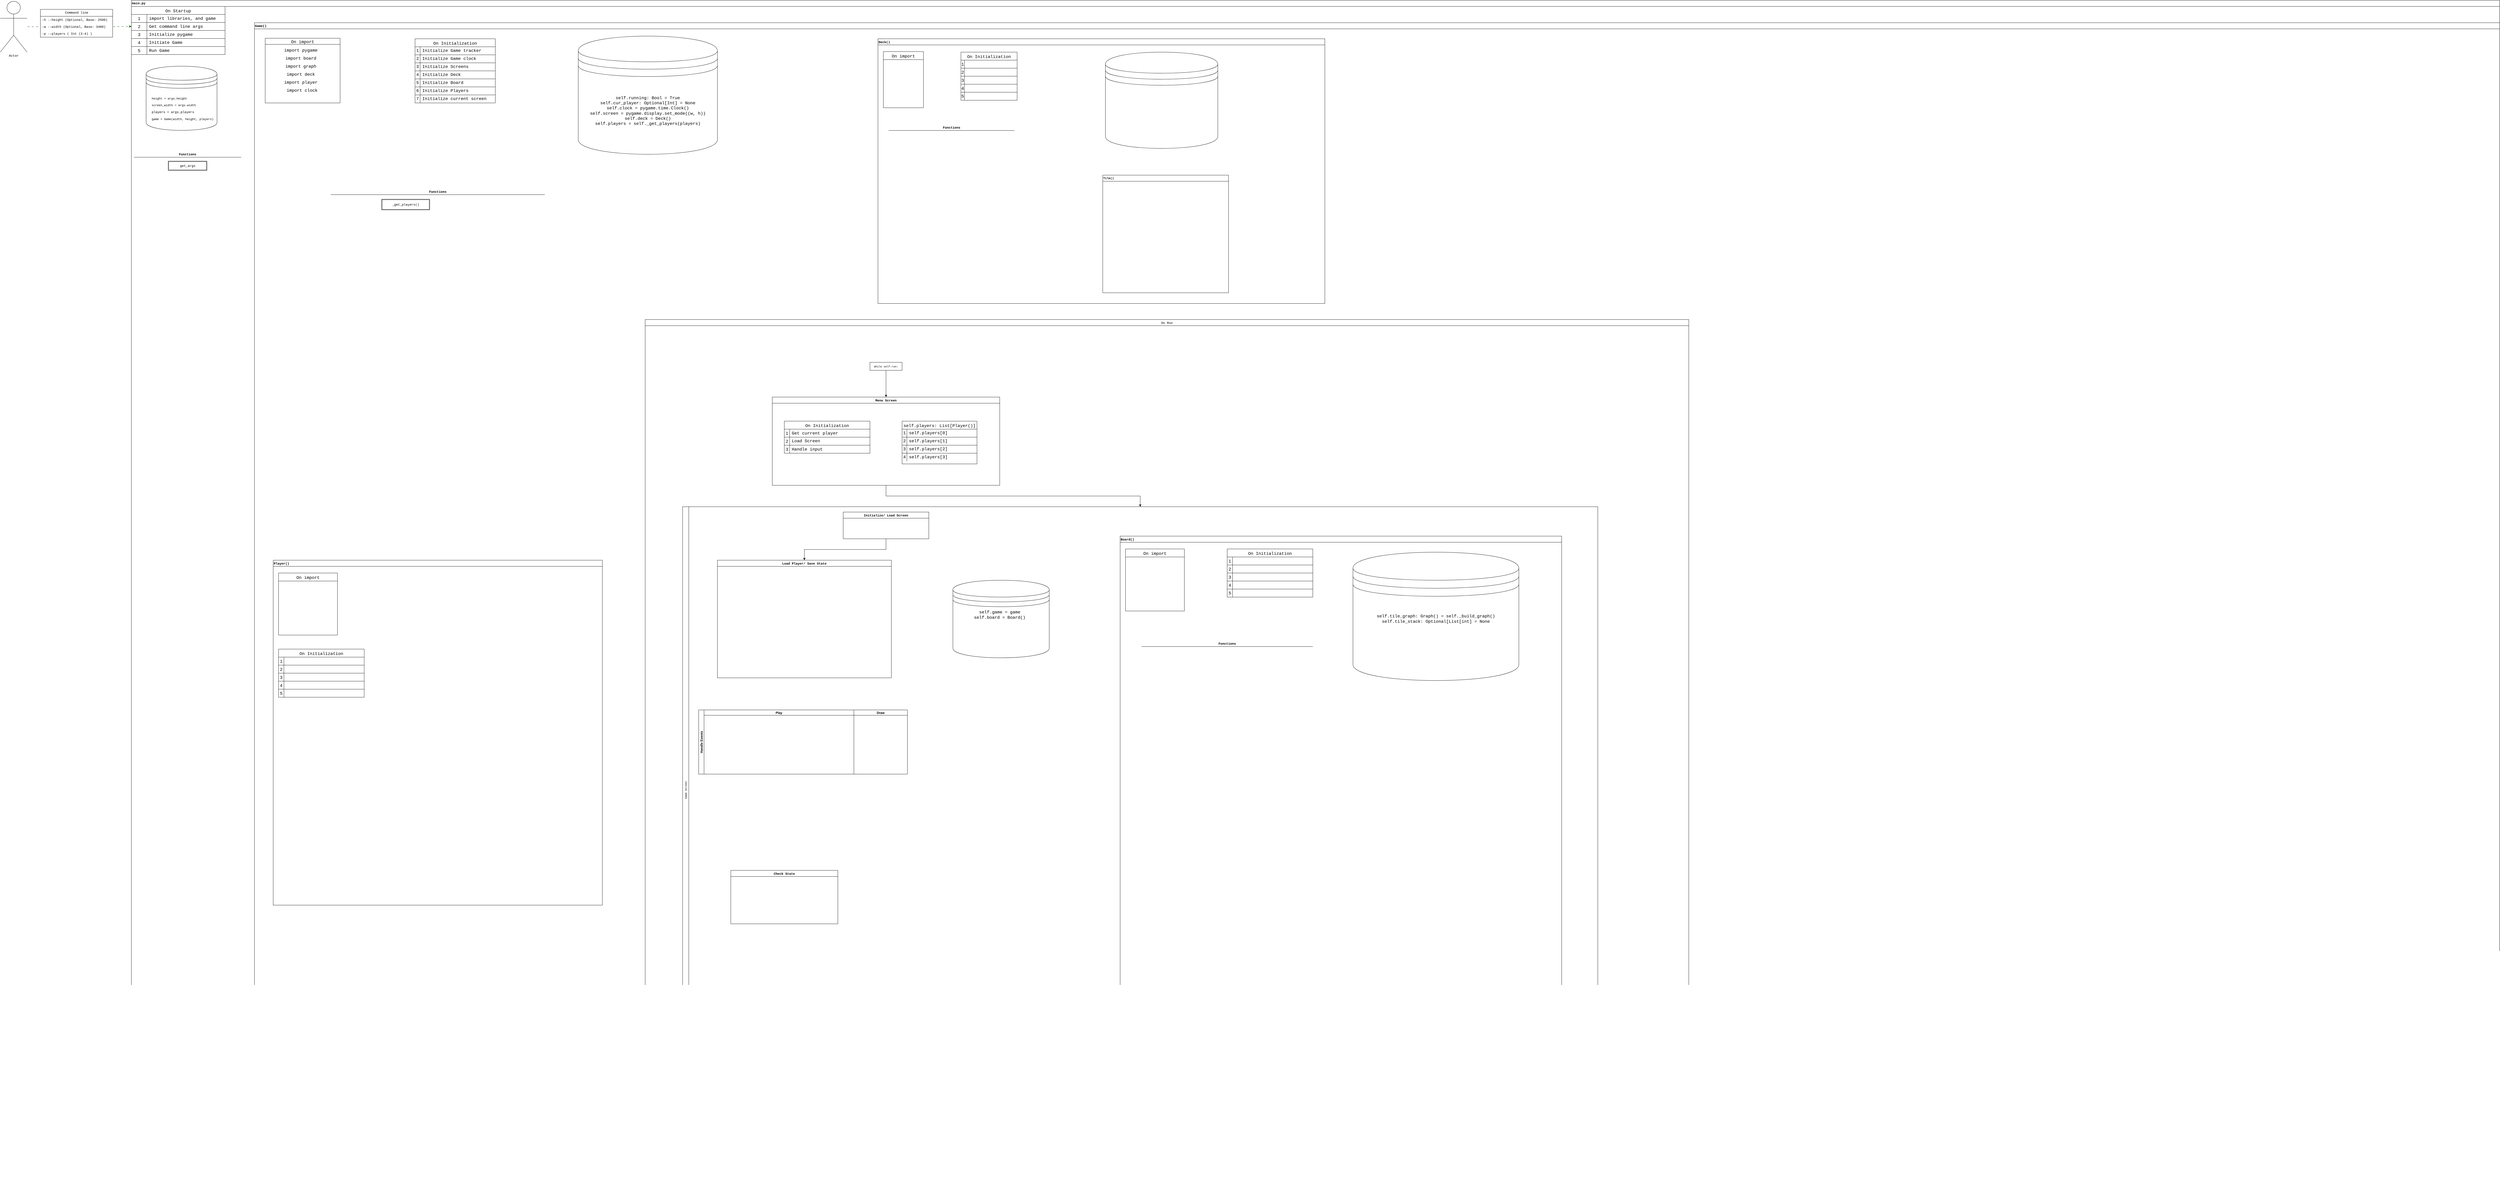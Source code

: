 <mxfile version="26.0.11">
  <diagram name="Page-1" id="2a216829-ef6e-dabb-86c1-c78162f3ba2b">
    <mxGraphModel dx="5788" dy="2228" grid="1" gridSize="10" guides="1" tooltips="1" connect="1" arrows="1" fold="1" page="1" pageScale="1" pageWidth="850" pageHeight="1100" background="none" math="0" shadow="0">
      <root>
        <mxCell id="0" />
        <mxCell id="1" parent="0" />
        <object label="&lt;font&gt;main.py&lt;/font&gt;" id="lwENeaAtsfyGaTis-p5Q-7">
          <mxCell style="swimlane;whiteSpace=wrap;html=1;align=left;fontFamily=Courier New;" parent="1" vertex="1">
            <mxGeometry x="640" y="116" width="8850" height="4474" as="geometry" />
          </mxCell>
        </object>
        <mxCell id="lwENeaAtsfyGaTis-p5Q-27" value="On Startup" style="shape=table;startSize=30;container=1;collapsible=0;childLayout=tableLayout;fixedRows=1;rowLines=1;fontStyle=0;strokeColor=default;fontSize=16;rounded=0;swimlaneFillColor=default;gradientColor=none;fontFamily=Courier New;gradientDirection=north;fillStyle=auto;points=[[0,0,0,0,0],[0,0.25,0,0,0],[0,0.5,0,0,0],[0,0.75,0,0,0],[0,1,0,0,0],[0.25,0,0,0,0],[0.25,1,0,0,0],[0.5,0,0,0,0],[0.5,1,0,0,0],[0.75,0,0,0,0],[0.75,1,0,0,0],[1,0,0,0,0],[1,0.25,0,0,0],[1,0.5,0,0,0],[1,0.75,0,0,0],[1,1,0,0,0]];" parent="lwENeaAtsfyGaTis-p5Q-7" vertex="1">
          <mxGeometry y="23" width="350" height="180" as="geometry" />
        </mxCell>
        <mxCell id="lwENeaAtsfyGaTis-p5Q-28" value="" style="shape=tableRow;horizontal=0;startSize=0;swimlaneHead=0;swimlaneBody=0;top=0;left=0;bottom=0;right=0;collapsible=0;dropTarget=0;fillColor=none;points=[[0,0.5],[1,0.5]];portConstraint=eastwest;strokeColor=inherit;fontSize=16;" parent="lwENeaAtsfyGaTis-p5Q-27" vertex="1">
          <mxGeometry y="30" width="350" height="30" as="geometry" />
        </mxCell>
        <mxCell id="lwENeaAtsfyGaTis-p5Q-29" value="1" style="shape=partialRectangle;html=1;whiteSpace=wrap;connectable=0;fillColor=none;top=0;left=0;bottom=0;right=0;overflow=hidden;pointerEvents=1;strokeColor=inherit;fontSize=16;" parent="lwENeaAtsfyGaTis-p5Q-28" vertex="1">
          <mxGeometry width="58" height="30" as="geometry">
            <mxRectangle width="58" height="30" as="alternateBounds" />
          </mxGeometry>
        </mxCell>
        <mxCell id="lwENeaAtsfyGaTis-p5Q-30" value="&lt;font face=&quot;Courier New&quot;&gt;import libraries, and game&amp;nbsp;&lt;/font&gt;" style="shape=partialRectangle;html=1;whiteSpace=wrap;connectable=0;fillColor=none;top=0;left=0;bottom=0;right=0;align=left;spacingLeft=6;overflow=hidden;strokeColor=inherit;fontSize=16;" parent="lwENeaAtsfyGaTis-p5Q-28" vertex="1">
          <mxGeometry x="58" width="292" height="30" as="geometry">
            <mxRectangle width="292" height="30" as="alternateBounds" />
          </mxGeometry>
        </mxCell>
        <mxCell id="lwENeaAtsfyGaTis-p5Q-31" value="" style="shape=tableRow;horizontal=0;startSize=0;swimlaneHead=0;swimlaneBody=0;top=0;left=0;bottom=0;right=0;collapsible=0;dropTarget=0;fillColor=none;points=[[0,0.5],[1,0.5]];portConstraint=eastwest;strokeColor=inherit;fontSize=16;" parent="lwENeaAtsfyGaTis-p5Q-27" vertex="1">
          <mxGeometry y="60" width="350" height="30" as="geometry" />
        </mxCell>
        <mxCell id="lwENeaAtsfyGaTis-p5Q-32" value="2" style="shape=partialRectangle;html=1;whiteSpace=wrap;connectable=0;fillColor=none;top=0;left=0;bottom=0;right=0;overflow=hidden;strokeColor=inherit;fontSize=16;" parent="lwENeaAtsfyGaTis-p5Q-31" vertex="1">
          <mxGeometry width="58" height="30" as="geometry">
            <mxRectangle width="58" height="30" as="alternateBounds" />
          </mxGeometry>
        </mxCell>
        <mxCell id="lwENeaAtsfyGaTis-p5Q-33" value="&lt;font face=&quot;Courier New&quot;&gt;Get command line args&lt;/font&gt;" style="shape=partialRectangle;html=1;whiteSpace=wrap;connectable=0;fillColor=none;top=0;left=0;bottom=0;right=0;align=left;spacingLeft=6;overflow=hidden;strokeColor=inherit;fontSize=16;" parent="lwENeaAtsfyGaTis-p5Q-31" vertex="1">
          <mxGeometry x="58" width="292" height="30" as="geometry">
            <mxRectangle width="292" height="30" as="alternateBounds" />
          </mxGeometry>
        </mxCell>
        <mxCell id="Sgt0pTFV9BPZ6cCtcP7F-11" style="shape=tableRow;horizontal=0;startSize=0;swimlaneHead=0;swimlaneBody=0;top=0;left=0;bottom=0;right=0;collapsible=0;dropTarget=0;fillColor=none;points=[[0,0.5],[1,0.5]];portConstraint=eastwest;strokeColor=inherit;fontSize=16;" parent="lwENeaAtsfyGaTis-p5Q-27" vertex="1">
          <mxGeometry y="90" width="350" height="30" as="geometry" />
        </mxCell>
        <mxCell id="Sgt0pTFV9BPZ6cCtcP7F-12" value="3" style="shape=partialRectangle;html=1;whiteSpace=wrap;connectable=0;fillColor=none;top=0;left=0;bottom=0;right=0;overflow=hidden;strokeColor=inherit;fontSize=16;" parent="Sgt0pTFV9BPZ6cCtcP7F-11" vertex="1">
          <mxGeometry width="58" height="30" as="geometry">
            <mxRectangle width="58" height="30" as="alternateBounds" />
          </mxGeometry>
        </mxCell>
        <mxCell id="Sgt0pTFV9BPZ6cCtcP7F-13" value="&lt;span style=&quot;font-family: &amp;quot;Courier New&amp;quot;;&quot;&gt;Initialize pygame&lt;/span&gt;" style="shape=partialRectangle;html=1;whiteSpace=wrap;connectable=0;fillColor=none;top=0;left=0;bottom=0;right=0;align=left;spacingLeft=6;overflow=hidden;strokeColor=inherit;fontSize=16;" parent="Sgt0pTFV9BPZ6cCtcP7F-11" vertex="1">
          <mxGeometry x="58" width="292" height="30" as="geometry">
            <mxRectangle width="292" height="30" as="alternateBounds" />
          </mxGeometry>
        </mxCell>
        <mxCell id="lwENeaAtsfyGaTis-p5Q-34" value="" style="shape=tableRow;horizontal=0;startSize=0;swimlaneHead=0;swimlaneBody=0;top=0;left=0;bottom=0;right=0;collapsible=0;dropTarget=0;fillColor=none;points=[[0,0.5],[1,0.5]];portConstraint=eastwest;strokeColor=inherit;fontSize=16;" parent="lwENeaAtsfyGaTis-p5Q-27" vertex="1">
          <mxGeometry y="120" width="350" height="30" as="geometry" />
        </mxCell>
        <mxCell id="lwENeaAtsfyGaTis-p5Q-35" value="4" style="shape=partialRectangle;html=1;whiteSpace=wrap;connectable=0;fillColor=none;top=0;left=0;bottom=0;right=0;overflow=hidden;strokeColor=inherit;fontSize=16;" parent="lwENeaAtsfyGaTis-p5Q-34" vertex="1">
          <mxGeometry width="58" height="30" as="geometry">
            <mxRectangle width="58" height="30" as="alternateBounds" />
          </mxGeometry>
        </mxCell>
        <mxCell id="lwENeaAtsfyGaTis-p5Q-36" value="&lt;font face=&quot;Courier New&quot;&gt;Initiate Game&lt;/font&gt;" style="shape=partialRectangle;html=1;whiteSpace=wrap;connectable=0;fillColor=none;top=0;left=0;bottom=0;right=0;align=left;spacingLeft=6;overflow=hidden;strokeColor=inherit;fontSize=16;" parent="lwENeaAtsfyGaTis-p5Q-34" vertex="1">
          <mxGeometry x="58" width="292" height="30" as="geometry">
            <mxRectangle width="292" height="30" as="alternateBounds" />
          </mxGeometry>
        </mxCell>
        <mxCell id="nFN5sTouQGlht2FKv_nV-1" style="shape=tableRow;horizontal=0;startSize=0;swimlaneHead=0;swimlaneBody=0;top=0;left=0;bottom=0;right=0;collapsible=0;dropTarget=0;fillColor=none;points=[[0,0.5],[1,0.5]];portConstraint=eastwest;strokeColor=inherit;fontSize=16;" vertex="1" parent="lwENeaAtsfyGaTis-p5Q-27">
          <mxGeometry y="150" width="350" height="30" as="geometry" />
        </mxCell>
        <mxCell id="nFN5sTouQGlht2FKv_nV-2" value="5" style="shape=partialRectangle;html=1;whiteSpace=wrap;connectable=0;fillColor=none;top=0;left=0;bottom=0;right=0;overflow=hidden;strokeColor=inherit;fontSize=16;" vertex="1" parent="nFN5sTouQGlht2FKv_nV-1">
          <mxGeometry width="58" height="30" as="geometry">
            <mxRectangle width="58" height="30" as="alternateBounds" />
          </mxGeometry>
        </mxCell>
        <mxCell id="nFN5sTouQGlht2FKv_nV-3" value="&lt;font face=&quot;Courier New&quot;&gt;Run Game&lt;/font&gt;" style="shape=partialRectangle;html=1;whiteSpace=wrap;connectable=0;fillColor=none;top=0;left=0;bottom=0;right=0;align=left;spacingLeft=6;overflow=hidden;strokeColor=inherit;fontSize=16;" vertex="1" parent="nFN5sTouQGlht2FKv_nV-1">
          <mxGeometry x="58" width="292" height="30" as="geometry">
            <mxRectangle width="292" height="30" as="alternateBounds" />
          </mxGeometry>
        </mxCell>
        <mxCell id="lwENeaAtsfyGaTis-p5Q-42" value="" style="shape=datastore;whiteSpace=wrap;html=1;fontFamily=Courier New;connectable=1;container=0;movable=1;resizable=1;rotatable=1;deletable=1;editable=1;locked=0;" parent="lwENeaAtsfyGaTis-p5Q-7" vertex="1">
          <mxGeometry x="55" y="246.5" width="265" height="240" as="geometry" />
        </mxCell>
        <mxCell id="lwENeaAtsfyGaTis-p5Q-45" value="&lt;font style=&quot;font-size: 11px;&quot; face=&quot;Courier New&quot;&gt;height = args.height&lt;/font&gt;" style="text;strokeColor=none;fillColor=none;align=left;verticalAlign=middle;spacingLeft=4;spacingRight=4;overflow=hidden;points=[[0,0.5],[1,0.5]];portConstraint=eastwest;rotatable=0;whiteSpace=wrap;html=1;" parent="lwENeaAtsfyGaTis-p5Q-7" vertex="1">
          <mxGeometry x="70" y="354" width="190" height="25" as="geometry" />
        </mxCell>
        <mxCell id="lwENeaAtsfyGaTis-p5Q-49" value="&lt;font style=&quot;font-size: 11px;&quot; face=&quot;Courier New&quot;&gt;screen_width = args.width&lt;/font&gt;" style="text;strokeColor=none;fillColor=none;align=left;verticalAlign=middle;spacingLeft=4;spacingRight=4;overflow=hidden;points=[[0,0.5],[1,0.5]];portConstraint=eastwest;rotatable=0;whiteSpace=wrap;html=1;" parent="lwENeaAtsfyGaTis-p5Q-7" vertex="1">
          <mxGeometry x="70" y="379" width="190" height="25" as="geometry" />
        </mxCell>
        <mxCell id="lwENeaAtsfyGaTis-p5Q-54" value="&lt;font style=&quot;font-size: 11px;&quot; face=&quot;Courier New&quot;&gt;game = Game(width, height, players)&lt;/font&gt;" style="text;strokeColor=none;fillColor=none;align=left;verticalAlign=middle;spacingLeft=4;spacingRight=4;overflow=hidden;points=[[0,0.5],[1,0.5]];portConstraint=eastwest;rotatable=0;whiteSpace=wrap;html=1;" parent="lwENeaAtsfyGaTis-p5Q-7" vertex="1">
          <mxGeometry x="70" y="424" width="250" height="40" as="geometry" />
        </mxCell>
        <mxCell id="lwENeaAtsfyGaTis-p5Q-56" value="&lt;font face=&quot;Courier New&quot;&gt;Game()&lt;/font&gt;" style="swimlane;whiteSpace=wrap;html=1;align=left;swimlaneLine=1;" parent="lwENeaAtsfyGaTis-p5Q-7" vertex="1">
          <mxGeometry x="460" y="84" width="8390" height="4390" as="geometry" />
        </mxCell>
        <mxCell id="lwENeaAtsfyGaTis-p5Q-115" value="On Initialization" style="shape=table;startSize=30;container=1;collapsible=0;childLayout=tableLayout;fixedRows=1;rowLines=1;fontStyle=0;strokeColor=default;fontSize=16;rounded=0;swimlaneFillColor=default;gradientColor=none;fontFamily=Courier New;gradientDirection=north;fillStyle=auto;points=[[0,0,0,0,0],[0,0.25,0,0,0],[0,0.5,0,0,0],[0,0.75,0,0,0],[0,1,0,0,0],[0.25,0,0,0,0],[0.25,1,0,0,0],[0.5,0,0,0,0],[0.5,1,0,0,0],[0.75,0,0,0,0],[0.75,1,0,0,0],[1,0,0,0,0],[1,0.25,0,0,0],[1,0.5,0,0,0],[1,0.75,0,0,0],[1,1,0,0,0]];" parent="lwENeaAtsfyGaTis-p5Q-56" vertex="1">
          <mxGeometry x="600" y="60" width="300" height="240" as="geometry" />
        </mxCell>
        <mxCell id="lwENeaAtsfyGaTis-p5Q-116" value="" style="shape=tableRow;horizontal=0;startSize=0;swimlaneHead=0;swimlaneBody=0;top=0;left=0;bottom=0;right=0;collapsible=0;dropTarget=0;fillColor=none;points=[[0,0.5],[1,0.5]];portConstraint=eastwest;strokeColor=inherit;fontSize=16;fontFamily=Courier New;" parent="lwENeaAtsfyGaTis-p5Q-115" vertex="1">
          <mxGeometry y="30" width="300" height="30" as="geometry" />
        </mxCell>
        <mxCell id="lwENeaAtsfyGaTis-p5Q-117" value="1" style="shape=partialRectangle;html=1;whiteSpace=wrap;connectable=0;fillColor=none;top=0;left=0;bottom=0;right=0;overflow=hidden;pointerEvents=1;strokeColor=inherit;fontSize=16;fontFamily=Courier New;" parent="lwENeaAtsfyGaTis-p5Q-116" vertex="1">
          <mxGeometry width="19" height="30" as="geometry">
            <mxRectangle width="19" height="30" as="alternateBounds" />
          </mxGeometry>
        </mxCell>
        <mxCell id="lwENeaAtsfyGaTis-p5Q-118" value="&lt;font&gt;Initialize Game tracker&lt;/font&gt;" style="shape=partialRectangle;html=1;whiteSpace=wrap;connectable=0;fillColor=none;top=0;left=0;bottom=0;right=0;align=left;spacingLeft=6;overflow=hidden;strokeColor=inherit;fontSize=16;fontFamily=Courier New;" parent="lwENeaAtsfyGaTis-p5Q-116" vertex="1">
          <mxGeometry x="19" width="281" height="30" as="geometry">
            <mxRectangle width="281" height="30" as="alternateBounds" />
          </mxGeometry>
        </mxCell>
        <mxCell id="Sgt0pTFV9BPZ6cCtcP7F-20" style="shape=tableRow;horizontal=0;startSize=0;swimlaneHead=0;swimlaneBody=0;top=0;left=0;bottom=0;right=0;collapsible=0;dropTarget=0;fillColor=none;points=[[0,0.5],[1,0.5]];portConstraint=eastwest;strokeColor=inherit;fontSize=16;fontFamily=Courier New;" parent="lwENeaAtsfyGaTis-p5Q-115" vertex="1">
          <mxGeometry y="60" width="300" height="30" as="geometry" />
        </mxCell>
        <mxCell id="Sgt0pTFV9BPZ6cCtcP7F-21" value="2" style="shape=partialRectangle;html=1;whiteSpace=wrap;connectable=0;fillColor=none;top=0;left=0;bottom=0;right=0;overflow=hidden;pointerEvents=1;strokeColor=inherit;fontSize=16;fontFamily=Courier New;" parent="Sgt0pTFV9BPZ6cCtcP7F-20" vertex="1">
          <mxGeometry width="19" height="30" as="geometry">
            <mxRectangle width="19" height="30" as="alternateBounds" />
          </mxGeometry>
        </mxCell>
        <mxCell id="Sgt0pTFV9BPZ6cCtcP7F-22" value="&lt;font&gt;Initialize Game clock&lt;/font&gt;" style="shape=partialRectangle;html=1;whiteSpace=wrap;connectable=0;fillColor=none;top=0;left=0;bottom=0;right=0;align=left;spacingLeft=6;overflow=hidden;strokeColor=inherit;fontSize=16;fontFamily=Courier New;" parent="Sgt0pTFV9BPZ6cCtcP7F-20" vertex="1">
          <mxGeometry x="19" width="281" height="30" as="geometry">
            <mxRectangle width="281" height="30" as="alternateBounds" />
          </mxGeometry>
        </mxCell>
        <mxCell id="Sgt0pTFV9BPZ6cCtcP7F-17" style="shape=tableRow;horizontal=0;startSize=0;swimlaneHead=0;swimlaneBody=0;top=0;left=0;bottom=0;right=0;collapsible=0;dropTarget=0;fillColor=none;points=[[0,0.5],[1,0.5]];portConstraint=eastwest;strokeColor=inherit;fontSize=16;fontFamily=Courier New;" parent="lwENeaAtsfyGaTis-p5Q-115" vertex="1">
          <mxGeometry y="90" width="300" height="30" as="geometry" />
        </mxCell>
        <mxCell id="Sgt0pTFV9BPZ6cCtcP7F-18" value="3" style="shape=partialRectangle;html=1;whiteSpace=wrap;connectable=0;fillColor=none;top=0;left=0;bottom=0;right=0;overflow=hidden;pointerEvents=1;strokeColor=inherit;fontSize=16;fontFamily=Courier New;" parent="Sgt0pTFV9BPZ6cCtcP7F-17" vertex="1">
          <mxGeometry width="19" height="30" as="geometry">
            <mxRectangle width="19" height="30" as="alternateBounds" />
          </mxGeometry>
        </mxCell>
        <mxCell id="Sgt0pTFV9BPZ6cCtcP7F-19" value="&lt;span style=&quot;&quot;&gt;Initialize Screens&lt;/span&gt;" style="shape=partialRectangle;html=1;whiteSpace=wrap;connectable=0;fillColor=none;top=0;left=0;bottom=0;right=0;align=left;spacingLeft=6;overflow=hidden;strokeColor=inherit;fontSize=16;fontFamily=Courier New;" parent="Sgt0pTFV9BPZ6cCtcP7F-17" vertex="1">
          <mxGeometry x="19" width="281" height="30" as="geometry">
            <mxRectangle width="281" height="30" as="alternateBounds" />
          </mxGeometry>
        </mxCell>
        <mxCell id="Sgt0pTFV9BPZ6cCtcP7F-14" style="shape=tableRow;horizontal=0;startSize=0;swimlaneHead=0;swimlaneBody=0;top=0;left=0;bottom=0;right=0;collapsible=0;dropTarget=0;fillColor=none;points=[[0,0.5],[1,0.5]];portConstraint=eastwest;strokeColor=inherit;fontSize=16;fontFamily=Courier New;" parent="lwENeaAtsfyGaTis-p5Q-115" vertex="1">
          <mxGeometry y="120" width="300" height="30" as="geometry" />
        </mxCell>
        <mxCell id="Sgt0pTFV9BPZ6cCtcP7F-15" value="4" style="shape=partialRectangle;html=1;whiteSpace=wrap;connectable=0;fillColor=none;top=0;left=0;bottom=0;right=0;overflow=hidden;pointerEvents=1;strokeColor=inherit;fontSize=16;fontFamily=Courier New;" parent="Sgt0pTFV9BPZ6cCtcP7F-14" vertex="1">
          <mxGeometry width="19" height="30" as="geometry">
            <mxRectangle width="19" height="30" as="alternateBounds" />
          </mxGeometry>
        </mxCell>
        <mxCell id="Sgt0pTFV9BPZ6cCtcP7F-16" value="&lt;span style=&quot;&quot;&gt;Initialize Deck&amp;nbsp;&lt;/span&gt;" style="shape=partialRectangle;html=1;whiteSpace=wrap;connectable=0;fillColor=none;top=0;left=0;bottom=0;right=0;align=left;spacingLeft=6;overflow=hidden;strokeColor=inherit;fontSize=16;fontFamily=Courier New;" parent="Sgt0pTFV9BPZ6cCtcP7F-14" vertex="1">
          <mxGeometry x="19" width="281" height="30" as="geometry">
            <mxRectangle width="281" height="30" as="alternateBounds" />
          </mxGeometry>
        </mxCell>
        <mxCell id="lwENeaAtsfyGaTis-p5Q-119" value="" style="shape=tableRow;horizontal=0;startSize=0;swimlaneHead=0;swimlaneBody=0;top=0;left=0;bottom=0;right=0;collapsible=0;dropTarget=0;fillColor=none;points=[[0,0.5],[1,0.5]];portConstraint=eastwest;strokeColor=inherit;fontSize=16;fontFamily=Courier New;" parent="lwENeaAtsfyGaTis-p5Q-115" vertex="1">
          <mxGeometry y="150" width="300" height="30" as="geometry" />
        </mxCell>
        <mxCell id="lwENeaAtsfyGaTis-p5Q-120" value="5" style="shape=partialRectangle;html=1;whiteSpace=wrap;connectable=0;fillColor=none;top=0;left=0;bottom=0;right=0;overflow=hidden;strokeColor=inherit;fontSize=16;fontFamily=Courier New;" parent="lwENeaAtsfyGaTis-p5Q-119" vertex="1">
          <mxGeometry width="19" height="30" as="geometry">
            <mxRectangle width="19" height="30" as="alternateBounds" />
          </mxGeometry>
        </mxCell>
        <mxCell id="lwENeaAtsfyGaTis-p5Q-121" value="Initialize Board&amp;nbsp;" style="shape=partialRectangle;html=1;whiteSpace=wrap;connectable=0;fillColor=none;top=0;left=0;bottom=0;right=0;align=left;spacingLeft=6;overflow=hidden;strokeColor=inherit;fontSize=16;fontFamily=Courier New;" parent="lwENeaAtsfyGaTis-p5Q-119" vertex="1">
          <mxGeometry x="19" width="281" height="30" as="geometry">
            <mxRectangle width="281" height="30" as="alternateBounds" />
          </mxGeometry>
        </mxCell>
        <mxCell id="lwENeaAtsfyGaTis-p5Q-122" value="" style="shape=tableRow;horizontal=0;startSize=0;swimlaneHead=0;swimlaneBody=0;top=0;left=0;bottom=0;right=0;collapsible=0;dropTarget=0;fillColor=none;points=[[0,0.5],[1,0.5]];portConstraint=eastwest;strokeColor=inherit;fontSize=16;fontFamily=Courier New;" parent="lwENeaAtsfyGaTis-p5Q-115" vertex="1">
          <mxGeometry y="180" width="300" height="30" as="geometry" />
        </mxCell>
        <mxCell id="lwENeaAtsfyGaTis-p5Q-123" value="6" style="shape=partialRectangle;html=1;whiteSpace=wrap;connectable=0;fillColor=none;top=0;left=0;bottom=0;right=0;overflow=hidden;strokeColor=inherit;fontSize=16;fontFamily=Courier New;" parent="lwENeaAtsfyGaTis-p5Q-122" vertex="1">
          <mxGeometry width="19" height="30" as="geometry">
            <mxRectangle width="19" height="30" as="alternateBounds" />
          </mxGeometry>
        </mxCell>
        <mxCell id="lwENeaAtsfyGaTis-p5Q-124" value="&lt;span style=&quot;&quot;&gt;Initialize Players&lt;/span&gt;" style="shape=partialRectangle;html=1;whiteSpace=wrap;connectable=0;fillColor=none;top=0;left=0;bottom=0;right=0;align=left;spacingLeft=6;overflow=hidden;strokeColor=inherit;fontSize=16;fontFamily=Courier New;" parent="lwENeaAtsfyGaTis-p5Q-122" vertex="1">
          <mxGeometry x="19" width="281" height="30" as="geometry">
            <mxRectangle width="281" height="30" as="alternateBounds" />
          </mxGeometry>
        </mxCell>
        <mxCell id="lwENeaAtsfyGaTis-p5Q-125" style="shape=tableRow;horizontal=0;startSize=0;swimlaneHead=0;swimlaneBody=0;top=0;left=0;bottom=0;right=0;collapsible=0;dropTarget=0;fillColor=none;points=[[0,0.5],[1,0.5]];portConstraint=eastwest;strokeColor=inherit;fontSize=16;fontFamily=Courier New;" parent="lwENeaAtsfyGaTis-p5Q-115" vertex="1">
          <mxGeometry y="210" width="300" height="30" as="geometry" />
        </mxCell>
        <mxCell id="lwENeaAtsfyGaTis-p5Q-126" value="7" style="shape=partialRectangle;html=1;whiteSpace=wrap;connectable=0;fillColor=none;top=0;left=0;bottom=0;right=0;overflow=hidden;strokeColor=inherit;fontSize=16;fontFamily=Courier New;" parent="lwENeaAtsfyGaTis-p5Q-125" vertex="1">
          <mxGeometry width="19" height="30" as="geometry">
            <mxRectangle width="19" height="30" as="alternateBounds" />
          </mxGeometry>
        </mxCell>
        <mxCell id="lwENeaAtsfyGaTis-p5Q-127" value="Initialize current screen" style="shape=partialRectangle;html=1;whiteSpace=wrap;connectable=0;fillColor=none;top=0;left=0;bottom=0;right=0;align=left;spacingLeft=6;overflow=hidden;strokeColor=inherit;fontSize=16;fontFamily=Courier New;" parent="lwENeaAtsfyGaTis-p5Q-125" vertex="1">
          <mxGeometry x="19" width="281" height="30" as="geometry">
            <mxRectangle width="281" height="30" as="alternateBounds" />
          </mxGeometry>
        </mxCell>
        <mxCell id="lwENeaAtsfyGaTis-p5Q-182" value="&lt;font face=&quot;Courier New&quot;&gt;Functions&lt;/font&gt;" style="swimlane;whiteSpace=wrap;html=1;swimlaneHead=0;swimlaneBody=0;horizontal=1;" parent="lwENeaAtsfyGaTis-p5Q-56" vertex="1">
          <mxGeometry x="285" y="620" width="800" height="1080" as="geometry" />
        </mxCell>
        <mxCell id="lwENeaAtsfyGaTis-p5Q-156" value="&lt;font face=&quot;Courier New&quot;&gt;_get_players()&lt;/font&gt;" style="shape=ext;double=1;rounded=0;whiteSpace=wrap;html=1;" parent="lwENeaAtsfyGaTis-p5Q-182" vertex="1">
          <mxGeometry x="190" y="40" width="180" height="40" as="geometry" />
        </mxCell>
        <mxCell id="Sgt0pTFV9BPZ6cCtcP7F-31" value="Player()" style="swimlane;fontFamily=Courier New;align=left;" parent="lwENeaAtsfyGaTis-p5Q-56" vertex="1">
          <mxGeometry x="70" y="2010" width="1230" height="1290" as="geometry">
            <mxRectangle x="1240" y="600" width="80" height="30" as="alternateBounds" />
          </mxGeometry>
        </mxCell>
        <mxCell id="Sgt0pTFV9BPZ6cCtcP7F-32" value="On import" style="shape=table;startSize=30;container=1;collapsible=0;childLayout=tableLayout;fixedRows=1;rowLines=0;fontStyle=0;strokeColor=default;fontSize=16;rounded=0;swimlaneFillColor=default;gradientColor=none;fontFamily=Courier New;gradientDirection=north;fillStyle=auto;points=[[0,0,0,0,0],[0,0.25,0,0,0],[0,0.5,0,0,0],[0,0.75,0,0,0],[0,1,0,0,0],[0.25,0,0,0,0],[0.25,1,0,0,0],[0.5,0,0,0,0],[0.5,1,0,0,0],[0.75,0,0,0,0],[0.75,1,0,0,0],[1,0,0,0,0],[1,0.25,0,0,0],[1,0.5,0,0,0],[1,0.75,0,0,0],[1,1,0,0,0]];swimlaneLine=1;columnLines=0;noLabel=0;align=center;" parent="Sgt0pTFV9BPZ6cCtcP7F-31" vertex="1">
          <mxGeometry x="20" y="48" width="220" height="232" as="geometry" />
        </mxCell>
        <mxCell id="Sgt0pTFV9BPZ6cCtcP7F-33" value="" style="shape=tableRow;horizontal=0;startSize=0;swimlaneHead=0;swimlaneBody=0;top=0;left=0;bottom=0;right=0;collapsible=0;dropTarget=0;fillColor=none;points=[[0,0.5],[1,0.5]];portConstraint=eastwest;strokeColor=inherit;fontSize=16;align=center;" parent="Sgt0pTFV9BPZ6cCtcP7F-32" vertex="1">
          <mxGeometry y="30" width="220" height="30" as="geometry" />
        </mxCell>
        <mxCell id="Sgt0pTFV9BPZ6cCtcP7F-34" value="" style="shape=partialRectangle;html=1;whiteSpace=wrap;connectable=0;fillColor=none;top=0;left=0;bottom=0;right=0;overflow=hidden;pointerEvents=1;strokeColor=inherit;fontSize=16;align=center;" parent="Sgt0pTFV9BPZ6cCtcP7F-33" vertex="1">
          <mxGeometry width="15" height="30" as="geometry">
            <mxRectangle width="15" height="30" as="alternateBounds" />
          </mxGeometry>
        </mxCell>
        <mxCell id="Sgt0pTFV9BPZ6cCtcP7F-35" value="" style="shape=partialRectangle;html=1;whiteSpace=wrap;connectable=0;fillColor=none;top=0;left=0;bottom=0;right=0;align=left;spacingLeft=6;overflow=hidden;strokeColor=inherit;fontSize=16;" parent="Sgt0pTFV9BPZ6cCtcP7F-33" vertex="1">
          <mxGeometry x="15" width="205" height="30" as="geometry">
            <mxRectangle width="205" height="30" as="alternateBounds" />
          </mxGeometry>
        </mxCell>
        <mxCell id="Sgt0pTFV9BPZ6cCtcP7F-36" value="" style="shape=tableRow;horizontal=0;startSize=0;swimlaneHead=0;swimlaneBody=0;top=0;left=0;bottom=0;right=0;collapsible=0;dropTarget=0;fillColor=none;points=[[0,0.5],[1,0.5]];portConstraint=eastwest;strokeColor=inherit;fontSize=16;align=center;" parent="Sgt0pTFV9BPZ6cCtcP7F-32" vertex="1">
          <mxGeometry y="60" width="220" height="30" as="geometry" />
        </mxCell>
        <mxCell id="Sgt0pTFV9BPZ6cCtcP7F-37" value="" style="shape=partialRectangle;html=1;whiteSpace=wrap;connectable=0;fillColor=none;top=0;left=0;bottom=0;right=0;overflow=hidden;strokeColor=inherit;fontSize=16;align=center;" parent="Sgt0pTFV9BPZ6cCtcP7F-36" vertex="1">
          <mxGeometry width="15" height="30" as="geometry">
            <mxRectangle width="15" height="30" as="alternateBounds" />
          </mxGeometry>
        </mxCell>
        <mxCell id="Sgt0pTFV9BPZ6cCtcP7F-38" value="" style="shape=partialRectangle;html=1;whiteSpace=wrap;connectable=0;fillColor=none;top=0;left=0;bottom=0;right=0;align=left;spacingLeft=6;overflow=hidden;strokeColor=inherit;fontSize=16;" parent="Sgt0pTFV9BPZ6cCtcP7F-36" vertex="1">
          <mxGeometry x="15" width="205" height="30" as="geometry">
            <mxRectangle width="205" height="30" as="alternateBounds" />
          </mxGeometry>
        </mxCell>
        <mxCell id="Sgt0pTFV9BPZ6cCtcP7F-39" value="" style="shape=tableRow;horizontal=0;startSize=0;swimlaneHead=0;swimlaneBody=0;top=0;left=0;bottom=0;right=0;collapsible=0;dropTarget=0;fillColor=none;points=[[0,0.5],[1,0.5]];portConstraint=eastwest;strokeColor=inherit;fontSize=16;align=center;" parent="Sgt0pTFV9BPZ6cCtcP7F-32" vertex="1">
          <mxGeometry y="90" width="220" height="30" as="geometry" />
        </mxCell>
        <mxCell id="Sgt0pTFV9BPZ6cCtcP7F-40" value="" style="shape=partialRectangle;html=1;whiteSpace=wrap;connectable=0;fillColor=none;top=0;left=0;bottom=0;right=0;overflow=hidden;strokeColor=inherit;fontSize=16;align=center;" parent="Sgt0pTFV9BPZ6cCtcP7F-39" vertex="1">
          <mxGeometry width="15" height="30" as="geometry">
            <mxRectangle width="15" height="30" as="alternateBounds" />
          </mxGeometry>
        </mxCell>
        <mxCell id="Sgt0pTFV9BPZ6cCtcP7F-41" value="" style="shape=partialRectangle;html=1;whiteSpace=wrap;connectable=0;fillColor=none;top=0;left=0;bottom=0;right=0;align=left;spacingLeft=6;overflow=hidden;strokeColor=inherit;fontSize=16;" parent="Sgt0pTFV9BPZ6cCtcP7F-39" vertex="1">
          <mxGeometry x="15" width="205" height="30" as="geometry">
            <mxRectangle width="205" height="30" as="alternateBounds" />
          </mxGeometry>
        </mxCell>
        <mxCell id="Sgt0pTFV9BPZ6cCtcP7F-42" style="shape=tableRow;horizontal=0;startSize=0;swimlaneHead=0;swimlaneBody=0;top=0;left=0;bottom=0;right=0;collapsible=0;dropTarget=0;fillColor=none;points=[[0,0.5],[1,0.5]];portConstraint=eastwest;strokeColor=inherit;fontSize=16;align=center;" parent="Sgt0pTFV9BPZ6cCtcP7F-32" vertex="1">
          <mxGeometry y="120" width="220" height="30" as="geometry" />
        </mxCell>
        <mxCell id="Sgt0pTFV9BPZ6cCtcP7F-43" value="" style="shape=partialRectangle;html=1;whiteSpace=wrap;connectable=0;fillColor=none;top=0;left=0;bottom=0;right=0;overflow=hidden;strokeColor=inherit;fontSize=16;align=center;" parent="Sgt0pTFV9BPZ6cCtcP7F-42" vertex="1">
          <mxGeometry width="15" height="30" as="geometry">
            <mxRectangle width="15" height="30" as="alternateBounds" />
          </mxGeometry>
        </mxCell>
        <mxCell id="Sgt0pTFV9BPZ6cCtcP7F-44" value="" style="shape=partialRectangle;html=1;whiteSpace=wrap;connectable=0;fillColor=none;top=0;left=0;bottom=0;right=0;align=left;spacingLeft=6;overflow=hidden;strokeColor=inherit;fontSize=16;" parent="Sgt0pTFV9BPZ6cCtcP7F-42" vertex="1">
          <mxGeometry x="15" width="205" height="30" as="geometry">
            <mxRectangle width="205" height="30" as="alternateBounds" />
          </mxGeometry>
        </mxCell>
        <mxCell id="Sgt0pTFV9BPZ6cCtcP7F-45" style="shape=tableRow;horizontal=0;startSize=0;swimlaneHead=0;swimlaneBody=0;top=0;left=0;bottom=0;right=0;collapsible=0;dropTarget=0;fillColor=none;points=[[0,0.5],[1,0.5]];portConstraint=eastwest;strokeColor=inherit;fontSize=16;align=center;" parent="Sgt0pTFV9BPZ6cCtcP7F-32" vertex="1">
          <mxGeometry y="150" width="220" height="30" as="geometry" />
        </mxCell>
        <mxCell id="Sgt0pTFV9BPZ6cCtcP7F-46" style="shape=partialRectangle;html=1;whiteSpace=wrap;connectable=0;fillColor=none;top=0;left=0;bottom=0;right=0;overflow=hidden;strokeColor=inherit;fontSize=16;align=center;" parent="Sgt0pTFV9BPZ6cCtcP7F-45" vertex="1">
          <mxGeometry width="15" height="30" as="geometry">
            <mxRectangle width="15" height="30" as="alternateBounds" />
          </mxGeometry>
        </mxCell>
        <mxCell id="Sgt0pTFV9BPZ6cCtcP7F-47" value="" style="shape=partialRectangle;html=1;whiteSpace=wrap;connectable=0;fillColor=none;top=0;left=0;bottom=0;right=0;align=left;spacingLeft=6;overflow=hidden;strokeColor=inherit;fontSize=16;" parent="Sgt0pTFV9BPZ6cCtcP7F-45" vertex="1">
          <mxGeometry x="15" width="205" height="30" as="geometry">
            <mxRectangle width="205" height="30" as="alternateBounds" />
          </mxGeometry>
        </mxCell>
        <mxCell id="Sgt0pTFV9BPZ6cCtcP7F-48" style="shape=tableRow;horizontal=0;startSize=0;swimlaneHead=0;swimlaneBody=0;top=0;left=0;bottom=0;right=0;collapsible=0;dropTarget=0;fillColor=none;points=[[0,0.5],[1,0.5]];portConstraint=eastwest;strokeColor=inherit;fontSize=16;align=center;" parent="Sgt0pTFV9BPZ6cCtcP7F-32" vertex="1">
          <mxGeometry y="180" width="220" height="30" as="geometry" />
        </mxCell>
        <mxCell id="Sgt0pTFV9BPZ6cCtcP7F-49" style="shape=partialRectangle;html=1;whiteSpace=wrap;connectable=0;fillColor=none;top=0;left=0;bottom=0;right=0;overflow=hidden;strokeColor=inherit;fontSize=16;align=center;" parent="Sgt0pTFV9BPZ6cCtcP7F-48" vertex="1">
          <mxGeometry width="15" height="30" as="geometry">
            <mxRectangle width="15" height="30" as="alternateBounds" />
          </mxGeometry>
        </mxCell>
        <mxCell id="Sgt0pTFV9BPZ6cCtcP7F-50" value="" style="shape=partialRectangle;html=1;whiteSpace=wrap;connectable=0;fillColor=none;top=0;left=0;bottom=0;right=0;align=left;spacingLeft=6;overflow=hidden;strokeColor=inherit;fontSize=16;" parent="Sgt0pTFV9BPZ6cCtcP7F-48" vertex="1">
          <mxGeometry x="15" width="205" height="30" as="geometry">
            <mxRectangle width="205" height="30" as="alternateBounds" />
          </mxGeometry>
        </mxCell>
        <mxCell id="Sgt0pTFV9BPZ6cCtcP7F-51" value="On Initialization" style="shape=table;startSize=30;container=1;collapsible=0;childLayout=tableLayout;fixedRows=1;rowLines=1;fontStyle=0;strokeColor=default;fontSize=16;rounded=0;swimlaneFillColor=default;gradientColor=none;fontFamily=Courier New;gradientDirection=north;fillStyle=auto;points=[[0,0,0,0,0],[0,0.25,0,0,0],[0,0.5,0,0,0],[0,0.75,0,0,0],[0,1,0,0,0],[0.25,0,0,0,0],[0.25,1,0,0,0],[0.5,0,0,0,0],[0.5,1,0,0,0],[0.75,0,0,0,0],[0.75,1,0,0,0],[1,0,0,0,0],[1,0.25,0,0,0],[1,0.5,0,0,0],[1,0.75,0,0,0],[1,1,0,0,0]];" parent="Sgt0pTFV9BPZ6cCtcP7F-31" vertex="1">
          <mxGeometry x="20" y="332.5" width="320" height="180" as="geometry" />
        </mxCell>
        <mxCell id="Sgt0pTFV9BPZ6cCtcP7F-52" value="" style="shape=tableRow;horizontal=0;startSize=0;swimlaneHead=0;swimlaneBody=0;top=0;left=0;bottom=0;right=0;collapsible=0;dropTarget=0;fillColor=none;points=[[0,0.5],[1,0.5]];portConstraint=eastwest;strokeColor=inherit;fontSize=16;" parent="Sgt0pTFV9BPZ6cCtcP7F-51" vertex="1">
          <mxGeometry y="30" width="320" height="30" as="geometry" />
        </mxCell>
        <mxCell id="Sgt0pTFV9BPZ6cCtcP7F-53" value="1" style="shape=partialRectangle;html=1;whiteSpace=wrap;connectable=0;fillColor=none;top=0;left=0;bottom=0;right=0;overflow=hidden;pointerEvents=1;strokeColor=inherit;fontSize=16;" parent="Sgt0pTFV9BPZ6cCtcP7F-52" vertex="1">
          <mxGeometry width="20" height="30" as="geometry">
            <mxRectangle width="20" height="30" as="alternateBounds" />
          </mxGeometry>
        </mxCell>
        <mxCell id="Sgt0pTFV9BPZ6cCtcP7F-54" value="" style="shape=partialRectangle;html=1;whiteSpace=wrap;connectable=0;fillColor=none;top=0;left=0;bottom=0;right=0;align=left;spacingLeft=6;overflow=hidden;strokeColor=inherit;fontSize=16;" parent="Sgt0pTFV9BPZ6cCtcP7F-52" vertex="1">
          <mxGeometry x="20" width="300" height="30" as="geometry">
            <mxRectangle width="300" height="30" as="alternateBounds" />
          </mxGeometry>
        </mxCell>
        <mxCell id="Sgt0pTFV9BPZ6cCtcP7F-55" value="" style="shape=tableRow;horizontal=0;startSize=0;swimlaneHead=0;swimlaneBody=0;top=0;left=0;bottom=0;right=0;collapsible=0;dropTarget=0;fillColor=none;points=[[0,0.5],[1,0.5]];portConstraint=eastwest;strokeColor=inherit;fontSize=16;" parent="Sgt0pTFV9BPZ6cCtcP7F-51" vertex="1">
          <mxGeometry y="60" width="320" height="30" as="geometry" />
        </mxCell>
        <mxCell id="Sgt0pTFV9BPZ6cCtcP7F-56" value="2" style="shape=partialRectangle;html=1;whiteSpace=wrap;connectable=0;fillColor=none;top=0;left=0;bottom=0;right=0;overflow=hidden;strokeColor=inherit;fontSize=16;" parent="Sgt0pTFV9BPZ6cCtcP7F-55" vertex="1">
          <mxGeometry width="20" height="30" as="geometry">
            <mxRectangle width="20" height="30" as="alternateBounds" />
          </mxGeometry>
        </mxCell>
        <mxCell id="Sgt0pTFV9BPZ6cCtcP7F-57" value="" style="shape=partialRectangle;html=1;whiteSpace=wrap;connectable=0;fillColor=none;top=0;left=0;bottom=0;right=0;align=left;spacingLeft=6;overflow=hidden;strokeColor=inherit;fontSize=16;fontFamily=Courier New;" parent="Sgt0pTFV9BPZ6cCtcP7F-55" vertex="1">
          <mxGeometry x="20" width="300" height="30" as="geometry">
            <mxRectangle width="300" height="30" as="alternateBounds" />
          </mxGeometry>
        </mxCell>
        <mxCell id="Sgt0pTFV9BPZ6cCtcP7F-58" value="" style="shape=tableRow;horizontal=0;startSize=0;swimlaneHead=0;swimlaneBody=0;top=0;left=0;bottom=0;right=0;collapsible=0;dropTarget=0;fillColor=none;points=[[0,0.5],[1,0.5]];portConstraint=eastwest;strokeColor=inherit;fontSize=16;" parent="Sgt0pTFV9BPZ6cCtcP7F-51" vertex="1">
          <mxGeometry y="90" width="320" height="30" as="geometry" />
        </mxCell>
        <mxCell id="Sgt0pTFV9BPZ6cCtcP7F-59" value="3" style="shape=partialRectangle;html=1;whiteSpace=wrap;connectable=0;fillColor=none;top=0;left=0;bottom=0;right=0;overflow=hidden;strokeColor=inherit;fontSize=16;" parent="Sgt0pTFV9BPZ6cCtcP7F-58" vertex="1">
          <mxGeometry width="20" height="30" as="geometry">
            <mxRectangle width="20" height="30" as="alternateBounds" />
          </mxGeometry>
        </mxCell>
        <mxCell id="Sgt0pTFV9BPZ6cCtcP7F-60" value="" style="shape=partialRectangle;html=1;whiteSpace=wrap;connectable=0;fillColor=none;top=0;left=0;bottom=0;right=0;align=left;spacingLeft=6;overflow=hidden;strokeColor=inherit;fontSize=16;" parent="Sgt0pTFV9BPZ6cCtcP7F-58" vertex="1">
          <mxGeometry x="20" width="300" height="30" as="geometry">
            <mxRectangle width="300" height="30" as="alternateBounds" />
          </mxGeometry>
        </mxCell>
        <mxCell id="Sgt0pTFV9BPZ6cCtcP7F-61" style="shape=tableRow;horizontal=0;startSize=0;swimlaneHead=0;swimlaneBody=0;top=0;left=0;bottom=0;right=0;collapsible=0;dropTarget=0;fillColor=none;points=[[0,0.5],[1,0.5]];portConstraint=eastwest;strokeColor=inherit;fontSize=16;" parent="Sgt0pTFV9BPZ6cCtcP7F-51" vertex="1">
          <mxGeometry y="120" width="320" height="30" as="geometry" />
        </mxCell>
        <mxCell id="Sgt0pTFV9BPZ6cCtcP7F-62" value="4" style="shape=partialRectangle;html=1;whiteSpace=wrap;connectable=0;fillColor=none;top=0;left=0;bottom=0;right=0;overflow=hidden;strokeColor=inherit;fontSize=16;" parent="Sgt0pTFV9BPZ6cCtcP7F-61" vertex="1">
          <mxGeometry width="20" height="30" as="geometry">
            <mxRectangle width="20" height="30" as="alternateBounds" />
          </mxGeometry>
        </mxCell>
        <mxCell id="Sgt0pTFV9BPZ6cCtcP7F-63" value="" style="shape=partialRectangle;html=1;whiteSpace=wrap;connectable=0;fillColor=none;top=0;left=0;bottom=0;right=0;align=left;spacingLeft=6;overflow=hidden;strokeColor=inherit;fontSize=16;" parent="Sgt0pTFV9BPZ6cCtcP7F-61" vertex="1">
          <mxGeometry x="20" width="300" height="30" as="geometry">
            <mxRectangle width="300" height="30" as="alternateBounds" />
          </mxGeometry>
        </mxCell>
        <mxCell id="Sgt0pTFV9BPZ6cCtcP7F-64" style="shape=tableRow;horizontal=0;startSize=0;swimlaneHead=0;swimlaneBody=0;top=0;left=0;bottom=0;right=0;collapsible=0;dropTarget=0;fillColor=none;points=[[0,0.5],[1,0.5]];portConstraint=eastwest;strokeColor=inherit;fontSize=16;fontFamily=Courier New;" parent="Sgt0pTFV9BPZ6cCtcP7F-51" vertex="1">
          <mxGeometry y="150" width="320" height="30" as="geometry" />
        </mxCell>
        <mxCell id="Sgt0pTFV9BPZ6cCtcP7F-65" value="&lt;font face=&quot;Courier New&quot;&gt;5&lt;/font&gt;" style="shape=partialRectangle;html=1;whiteSpace=wrap;connectable=0;fillColor=none;top=0;left=0;bottom=0;right=0;overflow=hidden;strokeColor=inherit;fontSize=16;" parent="Sgt0pTFV9BPZ6cCtcP7F-64" vertex="1">
          <mxGeometry width="20" height="30" as="geometry">
            <mxRectangle width="20" height="30" as="alternateBounds" />
          </mxGeometry>
        </mxCell>
        <mxCell id="Sgt0pTFV9BPZ6cCtcP7F-66" value="" style="shape=partialRectangle;html=1;whiteSpace=wrap;connectable=0;fillColor=none;top=0;left=0;bottom=0;right=0;align=left;spacingLeft=6;overflow=hidden;strokeColor=inherit;fontSize=16;fontFamily=Courier New;" parent="Sgt0pTFV9BPZ6cCtcP7F-64" vertex="1">
          <mxGeometry x="20" width="300" height="30" as="geometry">
            <mxRectangle width="300" height="30" as="alternateBounds" />
          </mxGeometry>
        </mxCell>
        <mxCell id="lwENeaAtsfyGaTis-p5Q-188" value="Deck()" style="swimlane;fontFamily=Courier New;align=left;" parent="lwENeaAtsfyGaTis-p5Q-56" vertex="1">
          <mxGeometry x="2330" y="60" width="1670" height="990" as="geometry">
            <mxRectangle x="1240" y="600" width="80" height="30" as="alternateBounds" />
          </mxGeometry>
        </mxCell>
        <mxCell id="lwENeaAtsfyGaTis-p5Q-190" value="On import" style="shape=table;startSize=30;container=1;collapsible=0;childLayout=tableLayout;fixedRows=1;rowLines=0;fontStyle=0;strokeColor=default;fontSize=16;rounded=0;swimlaneFillColor=default;gradientColor=none;fontFamily=Courier New;gradientDirection=north;fillStyle=auto;points=[[0,0,0,0,0],[0,0.25,0,0,0],[0,0.5,0,0,0],[0,0.75,0,0,0],[0,1,0,0,0],[0.25,0,0,0,0],[0.25,1,0,0,0],[0.5,0,0,0,0],[0.5,1,0,0,0],[0.75,0,0,0,0],[0.75,1,0,0,0],[1,0,0,0,0],[1,0.25,0,0,0],[1,0.5,0,0,0],[1,0.75,0,0,0],[1,1,0,0,0]];swimlaneLine=1;columnLines=0;noLabel=0;align=center;" parent="lwENeaAtsfyGaTis-p5Q-188" vertex="1">
          <mxGeometry x="20" y="48" width="150" height="210" as="geometry" />
        </mxCell>
        <mxCell id="lwENeaAtsfyGaTis-p5Q-191" value="" style="shape=tableRow;horizontal=0;startSize=0;swimlaneHead=0;swimlaneBody=0;top=0;left=0;bottom=0;right=0;collapsible=0;dropTarget=0;fillColor=none;points=[[0,0.5],[1,0.5]];portConstraint=eastwest;strokeColor=inherit;fontSize=16;align=center;" parent="lwENeaAtsfyGaTis-p5Q-190" vertex="1">
          <mxGeometry y="30" width="150" height="30" as="geometry" />
        </mxCell>
        <mxCell id="lwENeaAtsfyGaTis-p5Q-192" value="" style="shape=partialRectangle;html=1;whiteSpace=wrap;connectable=0;fillColor=none;top=0;left=0;bottom=0;right=0;overflow=hidden;pointerEvents=1;strokeColor=inherit;fontSize=16;align=center;" parent="lwENeaAtsfyGaTis-p5Q-191" vertex="1">
          <mxGeometry width="10" height="30" as="geometry">
            <mxRectangle width="10" height="30" as="alternateBounds" />
          </mxGeometry>
        </mxCell>
        <mxCell id="lwENeaAtsfyGaTis-p5Q-193" value="" style="shape=partialRectangle;html=1;whiteSpace=wrap;connectable=0;fillColor=none;top=0;left=0;bottom=0;right=0;align=left;spacingLeft=6;overflow=hidden;strokeColor=inherit;fontSize=16;" parent="lwENeaAtsfyGaTis-p5Q-191" vertex="1">
          <mxGeometry x="10" width="140" height="30" as="geometry">
            <mxRectangle width="140" height="30" as="alternateBounds" />
          </mxGeometry>
        </mxCell>
        <mxCell id="lwENeaAtsfyGaTis-p5Q-194" value="" style="shape=tableRow;horizontal=0;startSize=0;swimlaneHead=0;swimlaneBody=0;top=0;left=0;bottom=0;right=0;collapsible=0;dropTarget=0;fillColor=none;points=[[0,0.5],[1,0.5]];portConstraint=eastwest;strokeColor=inherit;fontSize=16;align=center;" parent="lwENeaAtsfyGaTis-p5Q-190" vertex="1">
          <mxGeometry y="60" width="150" height="30" as="geometry" />
        </mxCell>
        <mxCell id="lwENeaAtsfyGaTis-p5Q-195" value="" style="shape=partialRectangle;html=1;whiteSpace=wrap;connectable=0;fillColor=none;top=0;left=0;bottom=0;right=0;overflow=hidden;strokeColor=inherit;fontSize=16;align=center;" parent="lwENeaAtsfyGaTis-p5Q-194" vertex="1">
          <mxGeometry width="10" height="30" as="geometry">
            <mxRectangle width="10" height="30" as="alternateBounds" />
          </mxGeometry>
        </mxCell>
        <mxCell id="lwENeaAtsfyGaTis-p5Q-196" value="" style="shape=partialRectangle;html=1;whiteSpace=wrap;connectable=0;fillColor=none;top=0;left=0;bottom=0;right=0;align=left;spacingLeft=6;overflow=hidden;strokeColor=inherit;fontSize=16;" parent="lwENeaAtsfyGaTis-p5Q-194" vertex="1">
          <mxGeometry x="10" width="140" height="30" as="geometry">
            <mxRectangle width="140" height="30" as="alternateBounds" />
          </mxGeometry>
        </mxCell>
        <mxCell id="lwENeaAtsfyGaTis-p5Q-197" value="" style="shape=tableRow;horizontal=0;startSize=0;swimlaneHead=0;swimlaneBody=0;top=0;left=0;bottom=0;right=0;collapsible=0;dropTarget=0;fillColor=none;points=[[0,0.5],[1,0.5]];portConstraint=eastwest;strokeColor=inherit;fontSize=16;align=center;" parent="lwENeaAtsfyGaTis-p5Q-190" vertex="1">
          <mxGeometry y="90" width="150" height="30" as="geometry" />
        </mxCell>
        <mxCell id="lwENeaAtsfyGaTis-p5Q-198" value="" style="shape=partialRectangle;html=1;whiteSpace=wrap;connectable=0;fillColor=none;top=0;left=0;bottom=0;right=0;overflow=hidden;strokeColor=inherit;fontSize=16;align=center;" parent="lwENeaAtsfyGaTis-p5Q-197" vertex="1">
          <mxGeometry width="10" height="30" as="geometry">
            <mxRectangle width="10" height="30" as="alternateBounds" />
          </mxGeometry>
        </mxCell>
        <mxCell id="lwENeaAtsfyGaTis-p5Q-199" value="" style="shape=partialRectangle;html=1;whiteSpace=wrap;connectable=0;fillColor=none;top=0;left=0;bottom=0;right=0;align=left;spacingLeft=6;overflow=hidden;strokeColor=inherit;fontSize=16;" parent="lwENeaAtsfyGaTis-p5Q-197" vertex="1">
          <mxGeometry x="10" width="140" height="30" as="geometry">
            <mxRectangle width="140" height="30" as="alternateBounds" />
          </mxGeometry>
        </mxCell>
        <mxCell id="lwENeaAtsfyGaTis-p5Q-200" style="shape=tableRow;horizontal=0;startSize=0;swimlaneHead=0;swimlaneBody=0;top=0;left=0;bottom=0;right=0;collapsible=0;dropTarget=0;fillColor=none;points=[[0,0.5],[1,0.5]];portConstraint=eastwest;strokeColor=inherit;fontSize=16;align=center;" parent="lwENeaAtsfyGaTis-p5Q-190" vertex="1">
          <mxGeometry y="120" width="150" height="30" as="geometry" />
        </mxCell>
        <mxCell id="lwENeaAtsfyGaTis-p5Q-201" value="" style="shape=partialRectangle;html=1;whiteSpace=wrap;connectable=0;fillColor=none;top=0;left=0;bottom=0;right=0;overflow=hidden;strokeColor=inherit;fontSize=16;align=center;" parent="lwENeaAtsfyGaTis-p5Q-200" vertex="1">
          <mxGeometry width="10" height="30" as="geometry">
            <mxRectangle width="10" height="30" as="alternateBounds" />
          </mxGeometry>
        </mxCell>
        <mxCell id="lwENeaAtsfyGaTis-p5Q-202" value="" style="shape=partialRectangle;html=1;whiteSpace=wrap;connectable=0;fillColor=none;top=0;left=0;bottom=0;right=0;align=left;spacingLeft=6;overflow=hidden;strokeColor=inherit;fontSize=16;" parent="lwENeaAtsfyGaTis-p5Q-200" vertex="1">
          <mxGeometry x="10" width="140" height="30" as="geometry">
            <mxRectangle width="140" height="30" as="alternateBounds" />
          </mxGeometry>
        </mxCell>
        <mxCell id="lwENeaAtsfyGaTis-p5Q-203" style="shape=tableRow;horizontal=0;startSize=0;swimlaneHead=0;swimlaneBody=0;top=0;left=0;bottom=0;right=0;collapsible=0;dropTarget=0;fillColor=none;points=[[0,0.5],[1,0.5]];portConstraint=eastwest;strokeColor=inherit;fontSize=16;align=center;" parent="lwENeaAtsfyGaTis-p5Q-190" vertex="1">
          <mxGeometry y="150" width="150" height="30" as="geometry" />
        </mxCell>
        <mxCell id="lwENeaAtsfyGaTis-p5Q-204" style="shape=partialRectangle;html=1;whiteSpace=wrap;connectable=0;fillColor=none;top=0;left=0;bottom=0;right=0;overflow=hidden;strokeColor=inherit;fontSize=16;align=center;" parent="lwENeaAtsfyGaTis-p5Q-203" vertex="1">
          <mxGeometry width="10" height="30" as="geometry">
            <mxRectangle width="10" height="30" as="alternateBounds" />
          </mxGeometry>
        </mxCell>
        <mxCell id="lwENeaAtsfyGaTis-p5Q-205" value="" style="shape=partialRectangle;html=1;whiteSpace=wrap;connectable=0;fillColor=none;top=0;left=0;bottom=0;right=0;align=left;spacingLeft=6;overflow=hidden;strokeColor=inherit;fontSize=16;" parent="lwENeaAtsfyGaTis-p5Q-203" vertex="1">
          <mxGeometry x="10" width="140" height="30" as="geometry">
            <mxRectangle width="140" height="30" as="alternateBounds" />
          </mxGeometry>
        </mxCell>
        <mxCell id="lwENeaAtsfyGaTis-p5Q-206" style="shape=tableRow;horizontal=0;startSize=0;swimlaneHead=0;swimlaneBody=0;top=0;left=0;bottom=0;right=0;collapsible=0;dropTarget=0;fillColor=none;points=[[0,0.5],[1,0.5]];portConstraint=eastwest;strokeColor=inherit;fontSize=16;align=center;" parent="lwENeaAtsfyGaTis-p5Q-190" vertex="1">
          <mxGeometry y="180" width="150" height="30" as="geometry" />
        </mxCell>
        <mxCell id="lwENeaAtsfyGaTis-p5Q-207" style="shape=partialRectangle;html=1;whiteSpace=wrap;connectable=0;fillColor=none;top=0;left=0;bottom=0;right=0;overflow=hidden;strokeColor=inherit;fontSize=16;align=center;" parent="lwENeaAtsfyGaTis-p5Q-206" vertex="1">
          <mxGeometry width="10" height="30" as="geometry">
            <mxRectangle width="10" height="30" as="alternateBounds" />
          </mxGeometry>
        </mxCell>
        <mxCell id="lwENeaAtsfyGaTis-p5Q-208" value="" style="shape=partialRectangle;html=1;whiteSpace=wrap;connectable=0;fillColor=none;top=0;left=0;bottom=0;right=0;align=left;spacingLeft=6;overflow=hidden;strokeColor=inherit;fontSize=16;" parent="lwENeaAtsfyGaTis-p5Q-206" vertex="1">
          <mxGeometry x="10" width="140" height="30" as="geometry">
            <mxRectangle width="140" height="30" as="alternateBounds" />
          </mxGeometry>
        </mxCell>
        <mxCell id="lwENeaAtsfyGaTis-p5Q-209" value="On Initialization" style="shape=table;startSize=30;container=1;collapsible=0;childLayout=tableLayout;fixedRows=1;rowLines=1;fontStyle=0;strokeColor=default;fontSize=16;rounded=0;swimlaneFillColor=default;gradientColor=none;fontFamily=Courier New;gradientDirection=north;fillStyle=auto;points=[[0,0,0,0,0],[0,0.25,0,0,0],[0,0.5,0,0,0],[0,0.75,0,0,0],[0,1,0,0,0],[0.25,0,0,0,0],[0.25,1,0,0,0],[0.5,0,0,0,0],[0.5,1,0,0,0],[0.75,0,0,0,0],[0.75,1,0,0,0],[1,0,0,0,0],[1,0.25,0,0,0],[1,0.5,0,0,0],[1,0.75,0,0,0],[1,1,0,0,0]];" parent="lwENeaAtsfyGaTis-p5Q-188" vertex="1">
          <mxGeometry x="310" y="50" width="210" height="180" as="geometry" />
        </mxCell>
        <mxCell id="lwENeaAtsfyGaTis-p5Q-210" value="" style="shape=tableRow;horizontal=0;startSize=0;swimlaneHead=0;swimlaneBody=0;top=0;left=0;bottom=0;right=0;collapsible=0;dropTarget=0;fillColor=none;points=[[0,0.5],[1,0.5]];portConstraint=eastwest;strokeColor=inherit;fontSize=16;" parent="lwENeaAtsfyGaTis-p5Q-209" vertex="1">
          <mxGeometry y="30" width="210" height="30" as="geometry" />
        </mxCell>
        <mxCell id="lwENeaAtsfyGaTis-p5Q-211" value="1" style="shape=partialRectangle;html=1;whiteSpace=wrap;connectable=0;fillColor=none;top=0;left=0;bottom=0;right=0;overflow=hidden;pointerEvents=1;strokeColor=inherit;fontSize=16;" parent="lwENeaAtsfyGaTis-p5Q-210" vertex="1">
          <mxGeometry width="13" height="30" as="geometry">
            <mxRectangle width="13" height="30" as="alternateBounds" />
          </mxGeometry>
        </mxCell>
        <mxCell id="lwENeaAtsfyGaTis-p5Q-212" value="" style="shape=partialRectangle;html=1;whiteSpace=wrap;connectable=0;fillColor=none;top=0;left=0;bottom=0;right=0;align=left;spacingLeft=6;overflow=hidden;strokeColor=inherit;fontSize=16;" parent="lwENeaAtsfyGaTis-p5Q-210" vertex="1">
          <mxGeometry x="13" width="197" height="30" as="geometry">
            <mxRectangle width="197" height="30" as="alternateBounds" />
          </mxGeometry>
        </mxCell>
        <mxCell id="lwENeaAtsfyGaTis-p5Q-213" value="" style="shape=tableRow;horizontal=0;startSize=0;swimlaneHead=0;swimlaneBody=0;top=0;left=0;bottom=0;right=0;collapsible=0;dropTarget=0;fillColor=none;points=[[0,0.5],[1,0.5]];portConstraint=eastwest;strokeColor=inherit;fontSize=16;" parent="lwENeaAtsfyGaTis-p5Q-209" vertex="1">
          <mxGeometry y="60" width="210" height="30" as="geometry" />
        </mxCell>
        <mxCell id="lwENeaAtsfyGaTis-p5Q-214" value="2" style="shape=partialRectangle;html=1;whiteSpace=wrap;connectable=0;fillColor=none;top=0;left=0;bottom=0;right=0;overflow=hidden;strokeColor=inherit;fontSize=16;" parent="lwENeaAtsfyGaTis-p5Q-213" vertex="1">
          <mxGeometry width="13" height="30" as="geometry">
            <mxRectangle width="13" height="30" as="alternateBounds" />
          </mxGeometry>
        </mxCell>
        <mxCell id="lwENeaAtsfyGaTis-p5Q-215" value="" style="shape=partialRectangle;html=1;whiteSpace=wrap;connectable=0;fillColor=none;top=0;left=0;bottom=0;right=0;align=left;spacingLeft=6;overflow=hidden;strokeColor=inherit;fontSize=16;fontFamily=Courier New;" parent="lwENeaAtsfyGaTis-p5Q-213" vertex="1">
          <mxGeometry x="13" width="197" height="30" as="geometry">
            <mxRectangle width="197" height="30" as="alternateBounds" />
          </mxGeometry>
        </mxCell>
        <mxCell id="lwENeaAtsfyGaTis-p5Q-216" value="" style="shape=tableRow;horizontal=0;startSize=0;swimlaneHead=0;swimlaneBody=0;top=0;left=0;bottom=0;right=0;collapsible=0;dropTarget=0;fillColor=none;points=[[0,0.5],[1,0.5]];portConstraint=eastwest;strokeColor=inherit;fontSize=16;" parent="lwENeaAtsfyGaTis-p5Q-209" vertex="1">
          <mxGeometry y="90" width="210" height="30" as="geometry" />
        </mxCell>
        <mxCell id="lwENeaAtsfyGaTis-p5Q-217" value="3" style="shape=partialRectangle;html=1;whiteSpace=wrap;connectable=0;fillColor=none;top=0;left=0;bottom=0;right=0;overflow=hidden;strokeColor=inherit;fontSize=16;" parent="lwENeaAtsfyGaTis-p5Q-216" vertex="1">
          <mxGeometry width="13" height="30" as="geometry">
            <mxRectangle width="13" height="30" as="alternateBounds" />
          </mxGeometry>
        </mxCell>
        <mxCell id="lwENeaAtsfyGaTis-p5Q-218" value="" style="shape=partialRectangle;html=1;whiteSpace=wrap;connectable=0;fillColor=none;top=0;left=0;bottom=0;right=0;align=left;spacingLeft=6;overflow=hidden;strokeColor=inherit;fontSize=16;" parent="lwENeaAtsfyGaTis-p5Q-216" vertex="1">
          <mxGeometry x="13" width="197" height="30" as="geometry">
            <mxRectangle width="197" height="30" as="alternateBounds" />
          </mxGeometry>
        </mxCell>
        <mxCell id="lwENeaAtsfyGaTis-p5Q-219" style="shape=tableRow;horizontal=0;startSize=0;swimlaneHead=0;swimlaneBody=0;top=0;left=0;bottom=0;right=0;collapsible=0;dropTarget=0;fillColor=none;points=[[0,0.5],[1,0.5]];portConstraint=eastwest;strokeColor=inherit;fontSize=16;" parent="lwENeaAtsfyGaTis-p5Q-209" vertex="1">
          <mxGeometry y="120" width="210" height="30" as="geometry" />
        </mxCell>
        <mxCell id="lwENeaAtsfyGaTis-p5Q-220" value="4" style="shape=partialRectangle;html=1;whiteSpace=wrap;connectable=0;fillColor=none;top=0;left=0;bottom=0;right=0;overflow=hidden;strokeColor=inherit;fontSize=16;" parent="lwENeaAtsfyGaTis-p5Q-219" vertex="1">
          <mxGeometry width="13" height="30" as="geometry">
            <mxRectangle width="13" height="30" as="alternateBounds" />
          </mxGeometry>
        </mxCell>
        <mxCell id="lwENeaAtsfyGaTis-p5Q-221" value="" style="shape=partialRectangle;html=1;whiteSpace=wrap;connectable=0;fillColor=none;top=0;left=0;bottom=0;right=0;align=left;spacingLeft=6;overflow=hidden;strokeColor=inherit;fontSize=16;" parent="lwENeaAtsfyGaTis-p5Q-219" vertex="1">
          <mxGeometry x="13" width="197" height="30" as="geometry">
            <mxRectangle width="197" height="30" as="alternateBounds" />
          </mxGeometry>
        </mxCell>
        <mxCell id="lwENeaAtsfyGaTis-p5Q-222" style="shape=tableRow;horizontal=0;startSize=0;swimlaneHead=0;swimlaneBody=0;top=0;left=0;bottom=0;right=0;collapsible=0;dropTarget=0;fillColor=none;points=[[0,0.5],[1,0.5]];portConstraint=eastwest;strokeColor=inherit;fontSize=16;fontFamily=Courier New;" parent="lwENeaAtsfyGaTis-p5Q-209" vertex="1">
          <mxGeometry y="150" width="210" height="30" as="geometry" />
        </mxCell>
        <mxCell id="lwENeaAtsfyGaTis-p5Q-223" value="&lt;font face=&quot;Courier New&quot;&gt;5&lt;/font&gt;" style="shape=partialRectangle;html=1;whiteSpace=wrap;connectable=0;fillColor=none;top=0;left=0;bottom=0;right=0;overflow=hidden;strokeColor=inherit;fontSize=16;" parent="lwENeaAtsfyGaTis-p5Q-222" vertex="1">
          <mxGeometry width="13" height="30" as="geometry">
            <mxRectangle width="13" height="30" as="alternateBounds" />
          </mxGeometry>
        </mxCell>
        <mxCell id="lwENeaAtsfyGaTis-p5Q-224" value="" style="shape=partialRectangle;html=1;whiteSpace=wrap;connectable=0;fillColor=none;top=0;left=0;bottom=0;right=0;align=left;spacingLeft=6;overflow=hidden;strokeColor=inherit;fontSize=16;fontFamily=Courier New;" parent="lwENeaAtsfyGaTis-p5Q-222" vertex="1">
          <mxGeometry x="13" width="197" height="30" as="geometry">
            <mxRectangle width="197" height="30" as="alternateBounds" />
          </mxGeometry>
        </mxCell>
        <mxCell id="Sgt0pTFV9BPZ6cCtcP7F-99" value="&lt;font face=&quot;Courier New&quot;&gt;Functions&lt;/font&gt;" style="swimlane;whiteSpace=wrap;html=1;swimlaneHead=0;swimlaneBody=0;horizontal=1;" parent="lwENeaAtsfyGaTis-p5Q-188" vertex="1">
          <mxGeometry x="40" y="320" width="470" height="390" as="geometry" />
        </mxCell>
        <mxCell id="Sgt0pTFV9BPZ6cCtcP7F-101" value="&lt;font style=&quot;color: rgb(0, 0, 0);&quot; face=&quot;Courier New&quot;&gt;Tile()&lt;/font&gt;" style="swimlane;whiteSpace=wrap;html=1;fontFamily=Helvetica;fontSize=11;fontColor=#999999;labelBackgroundColor=default;align=left;" parent="lwENeaAtsfyGaTis-p5Q-188" vertex="1">
          <mxGeometry x="840" y="510" width="470" height="440" as="geometry" />
        </mxCell>
        <mxCell id="Sgt0pTFV9BPZ6cCtcP7F-103" value="" style="shape=datastore;whiteSpace=wrap;html=1;fontFamily=Helvetica;fontSize=11;fontColor=#999999;labelBackgroundColor=default;" parent="lwENeaAtsfyGaTis-p5Q-188" vertex="1">
          <mxGeometry x="850" y="50" width="420" height="360" as="geometry" />
        </mxCell>
        <mxCell id="nFN5sTouQGlht2FKv_nV-58" value="On import" style="swimlane;fontFamily=Courier New;fontSize=16;fontStyle=0;movable=1;resizable=1;rotatable=1;deletable=1;editable=1;locked=0;connectable=1;" vertex="1" parent="lwENeaAtsfyGaTis-p5Q-56">
          <mxGeometry x="40" y="58" width="280" height="242" as="geometry" />
        </mxCell>
        <mxCell id="nFN5sTouQGlht2FKv_nV-59" value="&lt;font face=&quot;Courier New&quot;&gt;import pygame&amp;nbsp;&lt;/font&gt;" style="shape=partialRectangle;html=1;whiteSpace=wrap;connectable=1;fillColor=none;top=0;left=0;bottom=0;right=0;align=center;spacingLeft=6;overflow=hidden;strokeColor=inherit;fontSize=16;movable=1;resizable=1;rotatable=1;deletable=1;editable=1;locked=0;" vertex="1" parent="nFN5sTouQGlht2FKv_nV-58">
          <mxGeometry y="30" width="270" height="30" as="geometry">
            <mxRectangle width="220" height="30" as="alternateBounds" />
          </mxGeometry>
        </mxCell>
        <mxCell id="nFN5sTouQGlht2FKv_nV-60" value="&lt;font face=&quot;Courier New&quot;&gt;import board&amp;nbsp;&lt;/font&gt;" style="shape=partialRectangle;html=1;whiteSpace=wrap;connectable=1;fillColor=none;top=0;left=0;bottom=0;right=0;align=center;spacingLeft=6;overflow=hidden;strokeColor=inherit;fontSize=16;movable=1;resizable=1;rotatable=1;deletable=1;editable=1;locked=0;" vertex="1" parent="nFN5sTouQGlht2FKv_nV-58">
          <mxGeometry y="60" width="270" height="30" as="geometry">
            <mxRectangle width="220" height="30" as="alternateBounds" />
          </mxGeometry>
        </mxCell>
        <mxCell id="nFN5sTouQGlht2FKv_nV-61" value="&lt;font face=&quot;Courier New&quot;&gt;import graph&amp;nbsp;&lt;/font&gt;" style="shape=partialRectangle;html=1;whiteSpace=wrap;connectable=1;fillColor=none;top=0;left=0;bottom=0;right=0;align=center;spacingLeft=6;overflow=hidden;strokeColor=inherit;fontSize=16;movable=1;resizable=1;rotatable=1;deletable=1;editable=1;locked=0;" vertex="1" parent="nFN5sTouQGlht2FKv_nV-58">
          <mxGeometry y="90" width="270" height="30" as="geometry">
            <mxRectangle width="220" height="30" as="alternateBounds" />
          </mxGeometry>
        </mxCell>
        <mxCell id="nFN5sTouQGlht2FKv_nV-62" value="&lt;font face=&quot;Courier New&quot;&gt;import deck&amp;nbsp;&lt;/font&gt;" style="shape=partialRectangle;html=1;whiteSpace=wrap;connectable=1;fillColor=none;top=0;left=0;bottom=0;right=0;align=center;spacingLeft=6;overflow=hidden;strokeColor=inherit;fontSize=16;movable=1;resizable=1;rotatable=1;deletable=1;editable=1;locked=0;" vertex="1" parent="nFN5sTouQGlht2FKv_nV-58">
          <mxGeometry y="120" width="270" height="30" as="geometry">
            <mxRectangle width="220" height="30" as="alternateBounds" />
          </mxGeometry>
        </mxCell>
        <mxCell id="nFN5sTouQGlht2FKv_nV-63" value="&lt;font face=&quot;Courier New&quot;&gt;import player&amp;nbsp;&lt;/font&gt;" style="shape=partialRectangle;html=1;whiteSpace=wrap;connectable=1;fillColor=none;top=0;left=0;bottom=0;right=0;align=center;spacingLeft=6;overflow=hidden;strokeColor=inherit;fontSize=16;movable=1;resizable=1;rotatable=1;deletable=1;editable=1;locked=0;" vertex="1" parent="nFN5sTouQGlht2FKv_nV-58">
          <mxGeometry y="150" width="270" height="30" as="geometry">
            <mxRectangle width="220" height="30" as="alternateBounds" />
          </mxGeometry>
        </mxCell>
        <mxCell id="nFN5sTouQGlht2FKv_nV-64" value="&lt;font face=&quot;Courier New&quot;&gt;import clock&lt;/font&gt;" style="shape=partialRectangle;html=1;whiteSpace=wrap;connectable=1;fillColor=none;top=0;left=0;bottom=0;right=0;align=center;spacingLeft=6;overflow=hidden;strokeColor=inherit;fontSize=16;movable=1;resizable=1;rotatable=1;deletable=1;editable=1;locked=0;" vertex="1" parent="nFN5sTouQGlht2FKv_nV-58">
          <mxGeometry y="180" width="270" height="30" as="geometry">
            <mxRectangle width="220" height="30" as="alternateBounds" />
          </mxGeometry>
        </mxCell>
        <mxCell id="nFN5sTouQGlht2FKv_nV-65" value="" style="shape=partialRectangle;html=1;whiteSpace=wrap;connectable=1;fillColor=none;top=0;left=0;bottom=0;right=0;align=center;spacingLeft=6;overflow=hidden;strokeColor=inherit;fontSize=16;movable=1;resizable=1;rotatable=1;deletable=1;editable=1;locked=0;" vertex="1" parent="nFN5sTouQGlht2FKv_nV-58">
          <mxGeometry y="210" width="270" height="30" as="geometry">
            <mxRectangle width="220" height="30" as="alternateBounds" />
          </mxGeometry>
        </mxCell>
        <mxCell id="nFN5sTouQGlht2FKv_nV-66" value="" style="group" vertex="1" connectable="0" parent="lwENeaAtsfyGaTis-p5Q-56">
          <mxGeometry x="1210" y="50" width="520" height="442" as="geometry" />
        </mxCell>
        <mxCell id="lwENeaAtsfyGaTis-p5Q-128" value="" style="shape=datastore;whiteSpace=wrap;html=1;fontFamily=Courier New;noLabel=0;" parent="nFN5sTouQGlht2FKv_nV-66" vertex="1">
          <mxGeometry width="520" height="442" as="geometry" />
        </mxCell>
        <mxCell id="nFN5sTouQGlht2FKv_nV-141" value="&lt;font face=&quot;Courier New&quot;&gt;&lt;span style=&quot;font-size: 16px;&quot;&gt;self.running: Bool = True&lt;/span&gt;&lt;/font&gt;&lt;div&gt;&lt;font face=&quot;Courier New&quot;&gt;&lt;span style=&quot;font-size: 16px;&quot;&gt;self.cur_player: Optional[Int] = None&lt;br&gt;&lt;/span&gt;&lt;/font&gt;&lt;div&gt;&lt;font face=&quot;Courier New&quot;&gt;&lt;span style=&quot;font-size: 16px;&quot;&gt;self.clock = pygame.time.Clock()&lt;/span&gt;&lt;/font&gt;&lt;/div&gt;&lt;div&gt;&lt;font face=&quot;Courier New&quot;&gt;&lt;div style=&quot;&quot;&gt;&lt;span style=&quot;font-size: 16px;&quot;&gt;self.screen = pygame.display.set_mode((w, h))&lt;/span&gt;&lt;/div&gt;&lt;div style=&quot;&quot;&gt;&lt;span style=&quot;font-size: 16px;&quot;&gt;self.deck = Deck()&lt;/span&gt;&lt;/div&gt;&lt;/font&gt;&lt;/div&gt;&lt;div&gt;&lt;font face=&quot;Courier New&quot;&gt;&lt;span style=&quot;font-size: 16px;&quot;&gt;self.players = self._get_players(players)&lt;/span&gt;&lt;/font&gt;&lt;/div&gt;&lt;/div&gt;" style="text;html=1;align=center;verticalAlign=middle;whiteSpace=wrap;rounded=0;" vertex="1" parent="nFN5sTouQGlht2FKv_nV-66">
          <mxGeometry x="25" y="155" width="470" height="250" as="geometry" />
        </mxCell>
        <mxCell id="nFN5sTouQGlht2FKv_nV-80" value="On Run" style="swimlane;fontFamily=Courier New;fontStyle=0" vertex="1" parent="lwENeaAtsfyGaTis-p5Q-56">
          <mxGeometry x="1460" y="1110" width="3900" height="2880" as="geometry" />
        </mxCell>
        <mxCell id="nFN5sTouQGlht2FKv_nV-89" value="&lt;font size=&quot;1&quot; face=&quot;Courier New&quot;&gt;while self.run:&lt;/font&gt;" style="rounded=0;whiteSpace=wrap;html=1;" vertex="1" parent="nFN5sTouQGlht2FKv_nV-80">
          <mxGeometry x="840" y="160" width="120" height="30" as="geometry" />
        </mxCell>
        <mxCell id="nFN5sTouQGlht2FKv_nV-95" style="edgeStyle=orthogonalEdgeStyle;rounded=0;orthogonalLoop=1;jettySize=auto;html=1;entryX=0.5;entryY=0;entryDx=0;entryDy=0;" edge="1" parent="nFN5sTouQGlht2FKv_nV-80" source="nFN5sTouQGlht2FKv_nV-90" target="nFN5sTouQGlht2FKv_nV-92">
          <mxGeometry relative="1" as="geometry">
            <mxPoint x="520" y="820" as="targetPoint" />
            <Array as="points" />
          </mxGeometry>
        </mxCell>
        <mxCell id="nFN5sTouQGlht2FKv_nV-90" value="Menu Screen" style="swimlane;fontFamily=Courier New;" vertex="1" parent="nFN5sTouQGlht2FKv_nV-80">
          <mxGeometry x="475" y="290" width="850" height="330" as="geometry" />
        </mxCell>
        <mxCell id="Sgt0pTFV9BPZ6cCtcP7F-78" value="self.players: List[Player()]" style="shape=table;startSize=30;container=1;collapsible=0;childLayout=tableLayout;fixedRows=1;rowLines=1;fontStyle=0;strokeColor=default;fontSize=16;rounded=0;swimlaneFillColor=default;gradientColor=none;fontFamily=Courier New;gradientDirection=north;fillStyle=auto;points=[[0,0,0,0,0],[0,0.25,0,0,0],[0,0.5,0,0,0],[0,0.75,0,0,0],[0,1,0,0,0],[0.25,0,0,0,0],[0.25,1,0,0,0],[0.5,0,0,0,0],[0.5,1,0,0,0],[0.75,0,0,0,0],[0.75,1,0,0,0],[1,0,0,0,0],[1,0.25,0,0,0],[1,0.5,0,0,0],[1,0.75,0,0,0],[1,1,0,0,0]];" parent="nFN5sTouQGlht2FKv_nV-90" vertex="1">
          <mxGeometry x="485" y="90" width="280" height="160" as="geometry" />
        </mxCell>
        <mxCell id="Sgt0pTFV9BPZ6cCtcP7F-79" value="" style="shape=tableRow;horizontal=0;startSize=0;swimlaneHead=0;swimlaneBody=0;top=0;left=0;bottom=0;right=0;collapsible=0;dropTarget=0;fillColor=none;points=[[0,0.5],[1,0.5]];portConstraint=eastwest;strokeColor=inherit;fontSize=16;fontFamily=Courier New;" parent="Sgt0pTFV9BPZ6cCtcP7F-78" vertex="1">
          <mxGeometry y="30" width="280" height="30" as="geometry" />
        </mxCell>
        <mxCell id="Sgt0pTFV9BPZ6cCtcP7F-80" value="1" style="shape=partialRectangle;html=1;whiteSpace=wrap;connectable=0;fillColor=none;top=0;left=0;bottom=0;right=0;overflow=hidden;pointerEvents=1;strokeColor=inherit;fontSize=16;fontFamily=Courier New;" parent="Sgt0pTFV9BPZ6cCtcP7F-79" vertex="1">
          <mxGeometry width="18" height="30" as="geometry">
            <mxRectangle width="18" height="30" as="alternateBounds" />
          </mxGeometry>
        </mxCell>
        <mxCell id="Sgt0pTFV9BPZ6cCtcP7F-81" value="&lt;font&gt;self.players[0]&lt;/font&gt;" style="shape=partialRectangle;html=1;whiteSpace=wrap;connectable=0;fillColor=none;top=0;left=0;bottom=0;right=0;align=left;spacingLeft=6;overflow=hidden;strokeColor=inherit;fontSize=16;fontFamily=Courier New;" parent="Sgt0pTFV9BPZ6cCtcP7F-79" vertex="1">
          <mxGeometry x="18" width="262" height="30" as="geometry">
            <mxRectangle width="262" height="30" as="alternateBounds" />
          </mxGeometry>
        </mxCell>
        <mxCell id="Sgt0pTFV9BPZ6cCtcP7F-82" value="" style="shape=tableRow;horizontal=0;startSize=0;swimlaneHead=0;swimlaneBody=0;top=0;left=0;bottom=0;right=0;collapsible=0;dropTarget=0;fillColor=none;points=[[0,0.5],[1,0.5]];portConstraint=eastwest;strokeColor=inherit;fontSize=16;fontFamily=Courier New;" parent="Sgt0pTFV9BPZ6cCtcP7F-78" vertex="1">
          <mxGeometry y="60" width="280" height="30" as="geometry" />
        </mxCell>
        <mxCell id="Sgt0pTFV9BPZ6cCtcP7F-83" value="2" style="shape=partialRectangle;html=1;whiteSpace=wrap;connectable=0;fillColor=none;top=0;left=0;bottom=0;right=0;overflow=hidden;strokeColor=inherit;fontSize=16;fontFamily=Courier New;" parent="Sgt0pTFV9BPZ6cCtcP7F-82" vertex="1">
          <mxGeometry width="18" height="30" as="geometry">
            <mxRectangle width="18" height="30" as="alternateBounds" />
          </mxGeometry>
        </mxCell>
        <mxCell id="Sgt0pTFV9BPZ6cCtcP7F-84" value="self.players[1]" style="shape=partialRectangle;html=1;whiteSpace=wrap;connectable=0;fillColor=none;top=0;left=0;bottom=0;right=0;align=left;spacingLeft=6;overflow=hidden;strokeColor=inherit;fontSize=16;fontFamily=Courier New;" parent="Sgt0pTFV9BPZ6cCtcP7F-82" vertex="1">
          <mxGeometry x="18" width="262" height="30" as="geometry">
            <mxRectangle width="262" height="30" as="alternateBounds" />
          </mxGeometry>
        </mxCell>
        <mxCell id="Sgt0pTFV9BPZ6cCtcP7F-85" value="" style="shape=tableRow;horizontal=0;startSize=0;swimlaneHead=0;swimlaneBody=0;top=0;left=0;bottom=0;right=0;collapsible=0;dropTarget=0;fillColor=none;points=[[0,0.5],[1,0.5]];portConstraint=eastwest;strokeColor=inherit;fontSize=16;fontFamily=Courier New;" parent="Sgt0pTFV9BPZ6cCtcP7F-78" vertex="1">
          <mxGeometry y="90" width="280" height="30" as="geometry" />
        </mxCell>
        <mxCell id="Sgt0pTFV9BPZ6cCtcP7F-86" value="3" style="shape=partialRectangle;html=1;whiteSpace=wrap;connectable=0;fillColor=none;top=0;left=0;bottom=0;right=0;overflow=hidden;strokeColor=inherit;fontSize=16;fontFamily=Courier New;" parent="Sgt0pTFV9BPZ6cCtcP7F-85" vertex="1">
          <mxGeometry width="18" height="30" as="geometry">
            <mxRectangle width="18" height="30" as="alternateBounds" />
          </mxGeometry>
        </mxCell>
        <mxCell id="Sgt0pTFV9BPZ6cCtcP7F-87" value="&lt;font&gt;self.players[2]&lt;/font&gt;" style="shape=partialRectangle;html=1;whiteSpace=wrap;connectable=0;fillColor=none;top=0;left=0;bottom=0;right=0;align=left;spacingLeft=6;overflow=hidden;strokeColor=inherit;fontSize=16;fontFamily=Courier New;" parent="Sgt0pTFV9BPZ6cCtcP7F-85" vertex="1">
          <mxGeometry x="18" width="262" height="30" as="geometry">
            <mxRectangle width="262" height="30" as="alternateBounds" />
          </mxGeometry>
        </mxCell>
        <mxCell id="Sgt0pTFV9BPZ6cCtcP7F-88" style="shape=tableRow;horizontal=0;startSize=0;swimlaneHead=0;swimlaneBody=0;top=0;left=0;bottom=0;right=0;collapsible=0;dropTarget=0;fillColor=none;points=[[0,0.5],[1,0.5]];portConstraint=eastwest;strokeColor=inherit;fontSize=16;fontFamily=Courier New;" parent="Sgt0pTFV9BPZ6cCtcP7F-78" vertex="1">
          <mxGeometry y="120" width="280" height="30" as="geometry" />
        </mxCell>
        <mxCell id="Sgt0pTFV9BPZ6cCtcP7F-89" value="4" style="shape=partialRectangle;html=1;whiteSpace=wrap;connectable=0;fillColor=none;top=0;left=0;bottom=0;right=0;overflow=hidden;strokeColor=inherit;fontSize=16;fontFamily=Courier New;" parent="Sgt0pTFV9BPZ6cCtcP7F-88" vertex="1">
          <mxGeometry width="18" height="30" as="geometry">
            <mxRectangle width="18" height="30" as="alternateBounds" />
          </mxGeometry>
        </mxCell>
        <mxCell id="Sgt0pTFV9BPZ6cCtcP7F-90" value="self.players[3]" style="shape=partialRectangle;html=1;whiteSpace=wrap;connectable=0;fillColor=none;top=0;left=0;bottom=0;right=0;align=left;spacingLeft=6;overflow=hidden;strokeColor=inherit;fontSize=16;fontFamily=Courier New;" parent="Sgt0pTFV9BPZ6cCtcP7F-88" vertex="1">
          <mxGeometry x="18" width="262" height="30" as="geometry">
            <mxRectangle width="262" height="30" as="alternateBounds" />
          </mxGeometry>
        </mxCell>
        <mxCell id="nFN5sTouQGlht2FKv_nV-125" value="On Initialization" style="shape=table;startSize=30;container=1;collapsible=0;childLayout=tableLayout;fixedRows=1;rowLines=1;fontStyle=0;strokeColor=default;fontSize=16;rounded=0;swimlaneFillColor=default;gradientColor=none;fontFamily=Courier New;gradientDirection=north;fillStyle=auto;points=[[0,0,0,0,0],[0,0.25,0,0,0],[0,0.5,0,0,0],[0,0.75,0,0,0],[0,1,0,0,0],[0.25,0,0,0,0],[0.25,1,0,0,0],[0.5,0,0,0,0],[0.5,1,0,0,0],[0.75,0,0,0,0],[0.75,1,0,0,0],[1,0,0,0,0],[1,0.25,0,0,0],[1,0.5,0,0,0],[1,0.75,0,0,0],[1,1,0,0,0]];" vertex="1" parent="nFN5sTouQGlht2FKv_nV-90">
          <mxGeometry x="45" y="90" width="320" height="120" as="geometry" />
        </mxCell>
        <mxCell id="nFN5sTouQGlht2FKv_nV-126" value="" style="shape=tableRow;horizontal=0;startSize=0;swimlaneHead=0;swimlaneBody=0;top=0;left=0;bottom=0;right=0;collapsible=0;dropTarget=0;fillColor=none;points=[[0,0.5],[1,0.5]];portConstraint=eastwest;strokeColor=inherit;fontSize=16;" vertex="1" parent="nFN5sTouQGlht2FKv_nV-125">
          <mxGeometry y="30" width="320" height="30" as="geometry" />
        </mxCell>
        <mxCell id="nFN5sTouQGlht2FKv_nV-127" value="1" style="shape=partialRectangle;html=1;whiteSpace=wrap;connectable=0;fillColor=none;top=0;left=0;bottom=0;right=0;overflow=hidden;pointerEvents=1;strokeColor=inherit;fontSize=16;" vertex="1" parent="nFN5sTouQGlht2FKv_nV-126">
          <mxGeometry width="20" height="30" as="geometry">
            <mxRectangle width="20" height="30" as="alternateBounds" />
          </mxGeometry>
        </mxCell>
        <mxCell id="nFN5sTouQGlht2FKv_nV-128" value="&lt;font face=&quot;Courier New&quot;&gt;Get current player&amp;nbsp;&lt;/font&gt;" style="shape=partialRectangle;html=1;whiteSpace=wrap;connectable=0;fillColor=none;top=0;left=0;bottom=0;right=0;align=left;spacingLeft=6;overflow=hidden;strokeColor=inherit;fontSize=16;" vertex="1" parent="nFN5sTouQGlht2FKv_nV-126">
          <mxGeometry x="20" width="300" height="30" as="geometry">
            <mxRectangle width="300" height="30" as="alternateBounds" />
          </mxGeometry>
        </mxCell>
        <mxCell id="nFN5sTouQGlht2FKv_nV-129" value="" style="shape=tableRow;horizontal=0;startSize=0;swimlaneHead=0;swimlaneBody=0;top=0;left=0;bottom=0;right=0;collapsible=0;dropTarget=0;fillColor=none;points=[[0,0.5],[1,0.5]];portConstraint=eastwest;strokeColor=inherit;fontSize=16;" vertex="1" parent="nFN5sTouQGlht2FKv_nV-125">
          <mxGeometry y="60" width="320" height="30" as="geometry" />
        </mxCell>
        <mxCell id="nFN5sTouQGlht2FKv_nV-130" value="2" style="shape=partialRectangle;html=1;whiteSpace=wrap;connectable=0;fillColor=none;top=0;left=0;bottom=0;right=0;overflow=hidden;strokeColor=inherit;fontSize=16;" vertex="1" parent="nFN5sTouQGlht2FKv_nV-129">
          <mxGeometry width="20" height="30" as="geometry">
            <mxRectangle width="20" height="30" as="alternateBounds" />
          </mxGeometry>
        </mxCell>
        <mxCell id="nFN5sTouQGlht2FKv_nV-131" value="Load Screen" style="shape=partialRectangle;html=1;whiteSpace=wrap;connectable=0;fillColor=none;top=0;left=0;bottom=0;right=0;align=left;spacingLeft=6;overflow=hidden;strokeColor=inherit;fontSize=16;fontFamily=Courier New;" vertex="1" parent="nFN5sTouQGlht2FKv_nV-129">
          <mxGeometry x="20" width="300" height="30" as="geometry">
            <mxRectangle width="300" height="30" as="alternateBounds" />
          </mxGeometry>
        </mxCell>
        <mxCell id="nFN5sTouQGlht2FKv_nV-132" value="" style="shape=tableRow;horizontal=0;startSize=0;swimlaneHead=0;swimlaneBody=0;top=0;left=0;bottom=0;right=0;collapsible=0;dropTarget=0;fillColor=none;points=[[0,0.5],[1,0.5]];portConstraint=eastwest;strokeColor=inherit;fontSize=16;" vertex="1" parent="nFN5sTouQGlht2FKv_nV-125">
          <mxGeometry y="90" width="320" height="30" as="geometry" />
        </mxCell>
        <mxCell id="nFN5sTouQGlht2FKv_nV-133" value="3" style="shape=partialRectangle;html=1;whiteSpace=wrap;connectable=0;fillColor=none;top=0;left=0;bottom=0;right=0;overflow=hidden;strokeColor=inherit;fontSize=16;" vertex="1" parent="nFN5sTouQGlht2FKv_nV-132">
          <mxGeometry width="20" height="30" as="geometry">
            <mxRectangle width="20" height="30" as="alternateBounds" />
          </mxGeometry>
        </mxCell>
        <mxCell id="nFN5sTouQGlht2FKv_nV-134" value="&lt;font face=&quot;Courier New&quot;&gt;Handle input&lt;/font&gt;" style="shape=partialRectangle;html=1;whiteSpace=wrap;connectable=0;fillColor=none;top=0;left=0;bottom=0;right=0;align=left;spacingLeft=6;overflow=hidden;strokeColor=inherit;fontSize=16;" vertex="1" parent="nFN5sTouQGlht2FKv_nV-132">
          <mxGeometry x="20" width="300" height="30" as="geometry">
            <mxRectangle width="300" height="30" as="alternateBounds" />
          </mxGeometry>
        </mxCell>
        <mxCell id="nFN5sTouQGlht2FKv_nV-92" value="&lt;font size=&quot;1&quot; face=&quot;Courier New&quot;&gt;&lt;span style=&quot;font-weight: normal;&quot;&gt;Game Screen&lt;/span&gt;&lt;/font&gt;" style="swimlane;horizontal=0;whiteSpace=wrap;html=1;" vertex="1" parent="nFN5sTouQGlht2FKv_nV-80">
          <mxGeometry x="140" y="700" width="3420" height="2120" as="geometry" />
        </mxCell>
        <mxCell id="nFN5sTouQGlht2FKv_nV-85" value="Handle Events" style="swimlane;childLayout=stackLayout;resizeParent=1;resizeParentMax=0;startSize=20;horizontal=0;horizontalStack=1;" vertex="1" parent="nFN5sTouQGlht2FKv_nV-92">
          <mxGeometry x="60" y="760" width="580" height="240" as="geometry" />
        </mxCell>
        <mxCell id="nFN5sTouQGlht2FKv_nV-87" value="Play" style="swimlane;startSize=20;" vertex="1" parent="nFN5sTouQGlht2FKv_nV-85">
          <mxGeometry x="20" width="560" height="240" as="geometry" />
        </mxCell>
        <mxCell id="nFN5sTouQGlht2FKv_nV-98" value="Check State" style="swimlane;fontFamily=Courier New;" vertex="1" parent="nFN5sTouQGlht2FKv_nV-92">
          <mxGeometry x="180" y="1360" width="400" height="200" as="geometry" />
        </mxCell>
        <mxCell id="nFN5sTouQGlht2FKv_nV-86" value="Draw" style="swimlane;startSize=20;" vertex="1" parent="nFN5sTouQGlht2FKv_nV-92">
          <mxGeometry x="640" y="760" width="200" height="240" as="geometry" />
        </mxCell>
        <mxCell id="nFN5sTouQGlht2FKv_nV-99" value="Reset State" style="swimlane;fontFamily=Courier New;" vertex="1" parent="nFN5sTouQGlht2FKv_nV-92">
          <mxGeometry x="900" y="1840" width="400" height="200" as="geometry" />
        </mxCell>
        <mxCell id="nFN5sTouQGlht2FKv_nV-100" value="Update State" style="swimlane;fontFamily=Courier New;" vertex="1" parent="nFN5sTouQGlht2FKv_nV-92">
          <mxGeometry x="180" y="1840" width="400" height="200" as="geometry" />
        </mxCell>
        <mxCell id="nFN5sTouQGlht2FKv_nV-101" value="Load Player/ Save State" style="swimlane;fontFamily=Courier New;" vertex="1" parent="nFN5sTouQGlht2FKv_nV-92">
          <mxGeometry x="130" y="200" width="650" height="440" as="geometry" />
        </mxCell>
        <mxCell id="nFN5sTouQGlht2FKv_nV-102" value="" style="shape=datastore;whiteSpace=wrap;html=1;" vertex="1" parent="nFN5sTouQGlht2FKv_nV-92">
          <mxGeometry x="1010" y="275" width="360" height="290" as="geometry" />
        </mxCell>
        <mxCell id="nFN5sTouQGlht2FKv_nV-103" value="&lt;div&gt;&lt;font style=&quot;font-size: 16px;&quot; face=&quot;Courier New&quot;&gt;self.game = game&lt;/font&gt;&lt;/div&gt;&lt;font style=&quot;font-size: 16px;&quot; face=&quot;Courier New&quot;&gt;self.board = Board()&lt;/font&gt;" style="text;html=1;align=center;verticalAlign=middle;whiteSpace=wrap;rounded=0;" vertex="1" parent="nFN5sTouQGlht2FKv_nV-92">
          <mxGeometry x="1010" y="380" width="350" height="50" as="geometry" />
        </mxCell>
        <mxCell id="nFN5sTouQGlht2FKv_nV-143" style="edgeStyle=orthogonalEdgeStyle;rounded=0;orthogonalLoop=1;jettySize=auto;html=1;entryX=0.5;entryY=0;entryDx=0;entryDy=0;" edge="1" parent="nFN5sTouQGlht2FKv_nV-92" source="nFN5sTouQGlht2FKv_nV-142" target="nFN5sTouQGlht2FKv_nV-101">
          <mxGeometry relative="1" as="geometry" />
        </mxCell>
        <mxCell id="nFN5sTouQGlht2FKv_nV-142" value="Initialize/ Load Screen" style="swimlane;fontFamily=Courier New;" vertex="1" parent="nFN5sTouQGlht2FKv_nV-92">
          <mxGeometry x="600" y="20" width="320" height="100" as="geometry" />
        </mxCell>
        <mxCell id="lwENeaAtsfyGaTis-p5Q-295" value="Board()" style="swimlane;fontFamily=Courier New;align=left;" parent="nFN5sTouQGlht2FKv_nV-92" vertex="1">
          <mxGeometry x="1635" y="110" width="1650" height="1930" as="geometry">
            <mxRectangle x="1240" y="600" width="80" height="30" as="alternateBounds" />
          </mxGeometry>
        </mxCell>
        <mxCell id="lwENeaAtsfyGaTis-p5Q-296" value="On import" style="shape=table;startSize=30;container=1;collapsible=0;childLayout=tableLayout;fixedRows=1;rowLines=0;fontStyle=0;strokeColor=default;fontSize=16;rounded=0;swimlaneFillColor=default;gradientColor=none;fontFamily=Courier New;gradientDirection=north;fillStyle=auto;points=[[0,0,0,0,0],[0,0.25,0,0,0],[0,0.5,0,0,0],[0,0.75,0,0,0],[0,1,0,0,0],[0.25,0,0,0,0],[0.25,1,0,0,0],[0.5,0,0,0,0],[0.5,1,0,0,0],[0.75,0,0,0,0],[0.75,1,0,0,0],[1,0,0,0,0],[1,0.25,0,0,0],[1,0.5,0,0,0],[1,0.75,0,0,0],[1,1,0,0,0]];swimlaneLine=1;columnLines=0;noLabel=0;align=center;" parent="lwENeaAtsfyGaTis-p5Q-295" vertex="1">
          <mxGeometry x="20" y="48" width="220" height="232" as="geometry" />
        </mxCell>
        <mxCell id="lwENeaAtsfyGaTis-p5Q-297" value="" style="shape=tableRow;horizontal=0;startSize=0;swimlaneHead=0;swimlaneBody=0;top=0;left=0;bottom=0;right=0;collapsible=0;dropTarget=0;fillColor=none;points=[[0,0.5],[1,0.5]];portConstraint=eastwest;strokeColor=inherit;fontSize=16;align=center;" parent="lwENeaAtsfyGaTis-p5Q-296" vertex="1">
          <mxGeometry y="30" width="220" height="30" as="geometry" />
        </mxCell>
        <mxCell id="lwENeaAtsfyGaTis-p5Q-298" value="" style="shape=partialRectangle;html=1;whiteSpace=wrap;connectable=0;fillColor=none;top=0;left=0;bottom=0;right=0;overflow=hidden;pointerEvents=1;strokeColor=inherit;fontSize=16;align=center;" parent="lwENeaAtsfyGaTis-p5Q-297" vertex="1">
          <mxGeometry width="15" height="30" as="geometry">
            <mxRectangle width="15" height="30" as="alternateBounds" />
          </mxGeometry>
        </mxCell>
        <mxCell id="lwENeaAtsfyGaTis-p5Q-299" value="" style="shape=partialRectangle;html=1;whiteSpace=wrap;connectable=0;fillColor=none;top=0;left=0;bottom=0;right=0;align=left;spacingLeft=6;overflow=hidden;strokeColor=inherit;fontSize=16;" parent="lwENeaAtsfyGaTis-p5Q-297" vertex="1">
          <mxGeometry x="15" width="205" height="30" as="geometry">
            <mxRectangle width="205" height="30" as="alternateBounds" />
          </mxGeometry>
        </mxCell>
        <mxCell id="lwENeaAtsfyGaTis-p5Q-300" value="" style="shape=tableRow;horizontal=0;startSize=0;swimlaneHead=0;swimlaneBody=0;top=0;left=0;bottom=0;right=0;collapsible=0;dropTarget=0;fillColor=none;points=[[0,0.5],[1,0.5]];portConstraint=eastwest;strokeColor=inherit;fontSize=16;align=center;" parent="lwENeaAtsfyGaTis-p5Q-296" vertex="1">
          <mxGeometry y="60" width="220" height="30" as="geometry" />
        </mxCell>
        <mxCell id="lwENeaAtsfyGaTis-p5Q-301" value="" style="shape=partialRectangle;html=1;whiteSpace=wrap;connectable=0;fillColor=none;top=0;left=0;bottom=0;right=0;overflow=hidden;strokeColor=inherit;fontSize=16;align=center;" parent="lwENeaAtsfyGaTis-p5Q-300" vertex="1">
          <mxGeometry width="15" height="30" as="geometry">
            <mxRectangle width="15" height="30" as="alternateBounds" />
          </mxGeometry>
        </mxCell>
        <mxCell id="lwENeaAtsfyGaTis-p5Q-302" value="" style="shape=partialRectangle;html=1;whiteSpace=wrap;connectable=0;fillColor=none;top=0;left=0;bottom=0;right=0;align=left;spacingLeft=6;overflow=hidden;strokeColor=inherit;fontSize=16;" parent="lwENeaAtsfyGaTis-p5Q-300" vertex="1">
          <mxGeometry x="15" width="205" height="30" as="geometry">
            <mxRectangle width="205" height="30" as="alternateBounds" />
          </mxGeometry>
        </mxCell>
        <mxCell id="lwENeaAtsfyGaTis-p5Q-303" value="" style="shape=tableRow;horizontal=0;startSize=0;swimlaneHead=0;swimlaneBody=0;top=0;left=0;bottom=0;right=0;collapsible=0;dropTarget=0;fillColor=none;points=[[0,0.5],[1,0.5]];portConstraint=eastwest;strokeColor=inherit;fontSize=16;align=center;" parent="lwENeaAtsfyGaTis-p5Q-296" vertex="1">
          <mxGeometry y="90" width="220" height="30" as="geometry" />
        </mxCell>
        <mxCell id="lwENeaAtsfyGaTis-p5Q-304" value="" style="shape=partialRectangle;html=1;whiteSpace=wrap;connectable=0;fillColor=none;top=0;left=0;bottom=0;right=0;overflow=hidden;strokeColor=inherit;fontSize=16;align=center;" parent="lwENeaAtsfyGaTis-p5Q-303" vertex="1">
          <mxGeometry width="15" height="30" as="geometry">
            <mxRectangle width="15" height="30" as="alternateBounds" />
          </mxGeometry>
        </mxCell>
        <mxCell id="lwENeaAtsfyGaTis-p5Q-305" value="" style="shape=partialRectangle;html=1;whiteSpace=wrap;connectable=0;fillColor=none;top=0;left=0;bottom=0;right=0;align=left;spacingLeft=6;overflow=hidden;strokeColor=inherit;fontSize=16;" parent="lwENeaAtsfyGaTis-p5Q-303" vertex="1">
          <mxGeometry x="15" width="205" height="30" as="geometry">
            <mxRectangle width="205" height="30" as="alternateBounds" />
          </mxGeometry>
        </mxCell>
        <mxCell id="lwENeaAtsfyGaTis-p5Q-306" style="shape=tableRow;horizontal=0;startSize=0;swimlaneHead=0;swimlaneBody=0;top=0;left=0;bottom=0;right=0;collapsible=0;dropTarget=0;fillColor=none;points=[[0,0.5],[1,0.5]];portConstraint=eastwest;strokeColor=inherit;fontSize=16;align=center;" parent="lwENeaAtsfyGaTis-p5Q-296" vertex="1">
          <mxGeometry y="120" width="220" height="30" as="geometry" />
        </mxCell>
        <mxCell id="lwENeaAtsfyGaTis-p5Q-307" value="" style="shape=partialRectangle;html=1;whiteSpace=wrap;connectable=0;fillColor=none;top=0;left=0;bottom=0;right=0;overflow=hidden;strokeColor=inherit;fontSize=16;align=center;" parent="lwENeaAtsfyGaTis-p5Q-306" vertex="1">
          <mxGeometry width="15" height="30" as="geometry">
            <mxRectangle width="15" height="30" as="alternateBounds" />
          </mxGeometry>
        </mxCell>
        <mxCell id="lwENeaAtsfyGaTis-p5Q-308" value="" style="shape=partialRectangle;html=1;whiteSpace=wrap;connectable=0;fillColor=none;top=0;left=0;bottom=0;right=0;align=left;spacingLeft=6;overflow=hidden;strokeColor=inherit;fontSize=16;" parent="lwENeaAtsfyGaTis-p5Q-306" vertex="1">
          <mxGeometry x="15" width="205" height="30" as="geometry">
            <mxRectangle width="205" height="30" as="alternateBounds" />
          </mxGeometry>
        </mxCell>
        <mxCell id="lwENeaAtsfyGaTis-p5Q-309" style="shape=tableRow;horizontal=0;startSize=0;swimlaneHead=0;swimlaneBody=0;top=0;left=0;bottom=0;right=0;collapsible=0;dropTarget=0;fillColor=none;points=[[0,0.5],[1,0.5]];portConstraint=eastwest;strokeColor=inherit;fontSize=16;align=center;" parent="lwENeaAtsfyGaTis-p5Q-296" vertex="1">
          <mxGeometry y="150" width="220" height="30" as="geometry" />
        </mxCell>
        <mxCell id="lwENeaAtsfyGaTis-p5Q-310" style="shape=partialRectangle;html=1;whiteSpace=wrap;connectable=0;fillColor=none;top=0;left=0;bottom=0;right=0;overflow=hidden;strokeColor=inherit;fontSize=16;align=center;" parent="lwENeaAtsfyGaTis-p5Q-309" vertex="1">
          <mxGeometry width="15" height="30" as="geometry">
            <mxRectangle width="15" height="30" as="alternateBounds" />
          </mxGeometry>
        </mxCell>
        <mxCell id="lwENeaAtsfyGaTis-p5Q-311" value="" style="shape=partialRectangle;html=1;whiteSpace=wrap;connectable=0;fillColor=none;top=0;left=0;bottom=0;right=0;align=left;spacingLeft=6;overflow=hidden;strokeColor=inherit;fontSize=16;" parent="lwENeaAtsfyGaTis-p5Q-309" vertex="1">
          <mxGeometry x="15" width="205" height="30" as="geometry">
            <mxRectangle width="205" height="30" as="alternateBounds" />
          </mxGeometry>
        </mxCell>
        <mxCell id="lwENeaAtsfyGaTis-p5Q-312" style="shape=tableRow;horizontal=0;startSize=0;swimlaneHead=0;swimlaneBody=0;top=0;left=0;bottom=0;right=0;collapsible=0;dropTarget=0;fillColor=none;points=[[0,0.5],[1,0.5]];portConstraint=eastwest;strokeColor=inherit;fontSize=16;align=center;" parent="lwENeaAtsfyGaTis-p5Q-296" vertex="1">
          <mxGeometry y="180" width="220" height="30" as="geometry" />
        </mxCell>
        <mxCell id="lwENeaAtsfyGaTis-p5Q-313" style="shape=partialRectangle;html=1;whiteSpace=wrap;connectable=0;fillColor=none;top=0;left=0;bottom=0;right=0;overflow=hidden;strokeColor=inherit;fontSize=16;align=center;" parent="lwENeaAtsfyGaTis-p5Q-312" vertex="1">
          <mxGeometry width="15" height="30" as="geometry">
            <mxRectangle width="15" height="30" as="alternateBounds" />
          </mxGeometry>
        </mxCell>
        <mxCell id="lwENeaAtsfyGaTis-p5Q-314" value="" style="shape=partialRectangle;html=1;whiteSpace=wrap;connectable=0;fillColor=none;top=0;left=0;bottom=0;right=0;align=left;spacingLeft=6;overflow=hidden;strokeColor=inherit;fontSize=16;" parent="lwENeaAtsfyGaTis-p5Q-312" vertex="1">
          <mxGeometry x="15" width="205" height="30" as="geometry">
            <mxRectangle width="205" height="30" as="alternateBounds" />
          </mxGeometry>
        </mxCell>
        <mxCell id="lwENeaAtsfyGaTis-p5Q-315" value="On Initialization" style="shape=table;startSize=30;container=1;collapsible=0;childLayout=tableLayout;fixedRows=1;rowLines=1;fontStyle=0;strokeColor=default;fontSize=16;rounded=0;swimlaneFillColor=default;gradientColor=none;fontFamily=Courier New;gradientDirection=north;fillStyle=auto;points=[[0,0,0,0,0],[0,0.25,0,0,0],[0,0.5,0,0,0],[0,0.75,0,0,0],[0,1,0,0,0],[0.25,0,0,0,0],[0.25,1,0,0,0],[0.5,0,0,0,0],[0.5,1,0,0,0],[0.75,0,0,0,0],[0.75,1,0,0,0],[1,0,0,0,0],[1,0.25,0,0,0],[1,0.5,0,0,0],[1,0.75,0,0,0],[1,1,0,0,0]];" parent="lwENeaAtsfyGaTis-p5Q-295" vertex="1">
          <mxGeometry x="400" y="48" width="320" height="180" as="geometry" />
        </mxCell>
        <mxCell id="lwENeaAtsfyGaTis-p5Q-316" value="" style="shape=tableRow;horizontal=0;startSize=0;swimlaneHead=0;swimlaneBody=0;top=0;left=0;bottom=0;right=0;collapsible=0;dropTarget=0;fillColor=none;points=[[0,0.5],[1,0.5]];portConstraint=eastwest;strokeColor=inherit;fontSize=16;" parent="lwENeaAtsfyGaTis-p5Q-315" vertex="1">
          <mxGeometry y="30" width="320" height="30" as="geometry" />
        </mxCell>
        <mxCell id="lwENeaAtsfyGaTis-p5Q-317" value="1" style="shape=partialRectangle;html=1;whiteSpace=wrap;connectable=0;fillColor=none;top=0;left=0;bottom=0;right=0;overflow=hidden;pointerEvents=1;strokeColor=inherit;fontSize=16;" parent="lwENeaAtsfyGaTis-p5Q-316" vertex="1">
          <mxGeometry width="20" height="30" as="geometry">
            <mxRectangle width="20" height="30" as="alternateBounds" />
          </mxGeometry>
        </mxCell>
        <mxCell id="lwENeaAtsfyGaTis-p5Q-318" value="" style="shape=partialRectangle;html=1;whiteSpace=wrap;connectable=0;fillColor=none;top=0;left=0;bottom=0;right=0;align=left;spacingLeft=6;overflow=hidden;strokeColor=inherit;fontSize=16;" parent="lwENeaAtsfyGaTis-p5Q-316" vertex="1">
          <mxGeometry x="20" width="300" height="30" as="geometry">
            <mxRectangle width="300" height="30" as="alternateBounds" />
          </mxGeometry>
        </mxCell>
        <mxCell id="lwENeaAtsfyGaTis-p5Q-319" value="" style="shape=tableRow;horizontal=0;startSize=0;swimlaneHead=0;swimlaneBody=0;top=0;left=0;bottom=0;right=0;collapsible=0;dropTarget=0;fillColor=none;points=[[0,0.5],[1,0.5]];portConstraint=eastwest;strokeColor=inherit;fontSize=16;" parent="lwENeaAtsfyGaTis-p5Q-315" vertex="1">
          <mxGeometry y="60" width="320" height="30" as="geometry" />
        </mxCell>
        <mxCell id="lwENeaAtsfyGaTis-p5Q-320" value="2" style="shape=partialRectangle;html=1;whiteSpace=wrap;connectable=0;fillColor=none;top=0;left=0;bottom=0;right=0;overflow=hidden;strokeColor=inherit;fontSize=16;" parent="lwENeaAtsfyGaTis-p5Q-319" vertex="1">
          <mxGeometry width="20" height="30" as="geometry">
            <mxRectangle width="20" height="30" as="alternateBounds" />
          </mxGeometry>
        </mxCell>
        <mxCell id="lwENeaAtsfyGaTis-p5Q-321" value="" style="shape=partialRectangle;html=1;whiteSpace=wrap;connectable=0;fillColor=none;top=0;left=0;bottom=0;right=0;align=left;spacingLeft=6;overflow=hidden;strokeColor=inherit;fontSize=16;fontFamily=Courier New;" parent="lwENeaAtsfyGaTis-p5Q-319" vertex="1">
          <mxGeometry x="20" width="300" height="30" as="geometry">
            <mxRectangle width="300" height="30" as="alternateBounds" />
          </mxGeometry>
        </mxCell>
        <mxCell id="lwENeaAtsfyGaTis-p5Q-322" value="" style="shape=tableRow;horizontal=0;startSize=0;swimlaneHead=0;swimlaneBody=0;top=0;left=0;bottom=0;right=0;collapsible=0;dropTarget=0;fillColor=none;points=[[0,0.5],[1,0.5]];portConstraint=eastwest;strokeColor=inherit;fontSize=16;" parent="lwENeaAtsfyGaTis-p5Q-315" vertex="1">
          <mxGeometry y="90" width="320" height="30" as="geometry" />
        </mxCell>
        <mxCell id="lwENeaAtsfyGaTis-p5Q-323" value="3" style="shape=partialRectangle;html=1;whiteSpace=wrap;connectable=0;fillColor=none;top=0;left=0;bottom=0;right=0;overflow=hidden;strokeColor=inherit;fontSize=16;" parent="lwENeaAtsfyGaTis-p5Q-322" vertex="1">
          <mxGeometry width="20" height="30" as="geometry">
            <mxRectangle width="20" height="30" as="alternateBounds" />
          </mxGeometry>
        </mxCell>
        <mxCell id="lwENeaAtsfyGaTis-p5Q-324" value="" style="shape=partialRectangle;html=1;whiteSpace=wrap;connectable=0;fillColor=none;top=0;left=0;bottom=0;right=0;align=left;spacingLeft=6;overflow=hidden;strokeColor=inherit;fontSize=16;" parent="lwENeaAtsfyGaTis-p5Q-322" vertex="1">
          <mxGeometry x="20" width="300" height="30" as="geometry">
            <mxRectangle width="300" height="30" as="alternateBounds" />
          </mxGeometry>
        </mxCell>
        <mxCell id="lwENeaAtsfyGaTis-p5Q-325" style="shape=tableRow;horizontal=0;startSize=0;swimlaneHead=0;swimlaneBody=0;top=0;left=0;bottom=0;right=0;collapsible=0;dropTarget=0;fillColor=none;points=[[0,0.5],[1,0.5]];portConstraint=eastwest;strokeColor=inherit;fontSize=16;" parent="lwENeaAtsfyGaTis-p5Q-315" vertex="1">
          <mxGeometry y="120" width="320" height="30" as="geometry" />
        </mxCell>
        <mxCell id="lwENeaAtsfyGaTis-p5Q-326" value="4" style="shape=partialRectangle;html=1;whiteSpace=wrap;connectable=0;fillColor=none;top=0;left=0;bottom=0;right=0;overflow=hidden;strokeColor=inherit;fontSize=16;" parent="lwENeaAtsfyGaTis-p5Q-325" vertex="1">
          <mxGeometry width="20" height="30" as="geometry">
            <mxRectangle width="20" height="30" as="alternateBounds" />
          </mxGeometry>
        </mxCell>
        <mxCell id="lwENeaAtsfyGaTis-p5Q-327" value="" style="shape=partialRectangle;html=1;whiteSpace=wrap;connectable=0;fillColor=none;top=0;left=0;bottom=0;right=0;align=left;spacingLeft=6;overflow=hidden;strokeColor=inherit;fontSize=16;" parent="lwENeaAtsfyGaTis-p5Q-325" vertex="1">
          <mxGeometry x="20" width="300" height="30" as="geometry">
            <mxRectangle width="300" height="30" as="alternateBounds" />
          </mxGeometry>
        </mxCell>
        <mxCell id="lwENeaAtsfyGaTis-p5Q-328" style="shape=tableRow;horizontal=0;startSize=0;swimlaneHead=0;swimlaneBody=0;top=0;left=0;bottom=0;right=0;collapsible=0;dropTarget=0;fillColor=none;points=[[0,0.5],[1,0.5]];portConstraint=eastwest;strokeColor=inherit;fontSize=16;fontFamily=Courier New;" parent="lwENeaAtsfyGaTis-p5Q-315" vertex="1">
          <mxGeometry y="150" width="320" height="30" as="geometry" />
        </mxCell>
        <mxCell id="lwENeaAtsfyGaTis-p5Q-329" value="&lt;font face=&quot;Courier New&quot;&gt;5&lt;/font&gt;" style="shape=partialRectangle;html=1;whiteSpace=wrap;connectable=0;fillColor=none;top=0;left=0;bottom=0;right=0;overflow=hidden;strokeColor=inherit;fontSize=16;" parent="lwENeaAtsfyGaTis-p5Q-328" vertex="1">
          <mxGeometry width="20" height="30" as="geometry">
            <mxRectangle width="20" height="30" as="alternateBounds" />
          </mxGeometry>
        </mxCell>
        <mxCell id="lwENeaAtsfyGaTis-p5Q-330" value="" style="shape=partialRectangle;html=1;whiteSpace=wrap;connectable=0;fillColor=none;top=0;left=0;bottom=0;right=0;align=left;spacingLeft=6;overflow=hidden;strokeColor=inherit;fontSize=16;fontFamily=Courier New;" parent="lwENeaAtsfyGaTis-p5Q-328" vertex="1">
          <mxGeometry x="20" width="300" height="30" as="geometry">
            <mxRectangle width="300" height="30" as="alternateBounds" />
          </mxGeometry>
        </mxCell>
        <mxCell id="Sgt0pTFV9BPZ6cCtcP7F-102" value="&lt;font face=&quot;Courier New&quot;&gt;Functions&lt;/font&gt;" style="swimlane;whiteSpace=wrap;html=1;swimlaneHead=0;swimlaneBody=0;horizontal=1;" parent="lwENeaAtsfyGaTis-p5Q-295" vertex="1">
          <mxGeometry x="80" y="390" width="640" height="600" as="geometry" />
        </mxCell>
        <mxCell id="nFN5sTouQGlht2FKv_nV-104" value="" style="shape=datastore;whiteSpace=wrap;html=1;" vertex="1" parent="lwENeaAtsfyGaTis-p5Q-295">
          <mxGeometry x="870" y="60" width="620" height="480" as="geometry" />
        </mxCell>
        <mxCell id="nFN5sTouQGlht2FKv_nV-105" value="self.tile_graph: Graph() = self._build_graph()&lt;div&gt;self.tile_stack: Optional[List[int] = None&lt;/div&gt;" style="text;html=1;align=center;verticalAlign=middle;whiteSpace=wrap;rounded=0;fontFamily=Courier New;fontSize=16;" vertex="1" parent="lwENeaAtsfyGaTis-p5Q-295">
          <mxGeometry x="870" y="270" width="620" height="80" as="geometry" />
        </mxCell>
        <mxCell id="nFN5sTouQGlht2FKv_nV-94" value="" style="endArrow=classic;html=1;rounded=0;exitX=0.5;exitY=1;exitDx=0;exitDy=0;entryX=0.5;entryY=0;entryDx=0;entryDy=0;" edge="1" parent="nFN5sTouQGlht2FKv_nV-80" source="nFN5sTouQGlht2FKv_nV-89" target="nFN5sTouQGlht2FKv_nV-90">
          <mxGeometry width="50" height="50" relative="1" as="geometry">
            <mxPoint x="1010" y="750" as="sourcePoint" />
            <mxPoint x="520" y="370" as="targetPoint" />
          </mxGeometry>
        </mxCell>
        <mxCell id="lwENeaAtsfyGaTis-p5Q-143" value="players = args.players" style="text;strokeColor=none;fillColor=none;align=left;verticalAlign=middle;spacingLeft=4;spacingRight=4;overflow=hidden;points=[[0,0.5],[1,0.5]];portConstraint=eastwest;rotatable=0;whiteSpace=wrap;html=1;fontFamily=Courier New;" parent="lwENeaAtsfyGaTis-p5Q-7" vertex="1">
          <mxGeometry x="70" y="404" width="190" height="30" as="geometry" />
        </mxCell>
        <mxCell id="Sgt0pTFV9BPZ6cCtcP7F-1" value="&lt;font face=&quot;Courier New&quot;&gt;Functions&lt;/font&gt;" style="swimlane;whiteSpace=wrap;html=1;swimlaneHead=0;swimlaneBody=0;horizontal=1;" parent="lwENeaAtsfyGaTis-p5Q-7" vertex="1">
          <mxGeometry x="10" y="564" width="400" height="332" as="geometry" />
        </mxCell>
        <mxCell id="lwENeaAtsfyGaTis-p5Q-148" value="&lt;font face=&quot;Courier New&quot;&gt;get_args&lt;/font&gt;" style="shape=ext;double=1;rounded=0;whiteSpace=wrap;html=1;" parent="Sgt0pTFV9BPZ6cCtcP7F-1" vertex="1">
          <mxGeometry x="127.5" y="37.5" width="145" height="35" as="geometry" />
        </mxCell>
        <mxCell id="lwENeaAtsfyGaTis-p5Q-9" value="Actor" style="shape=umlActor;verticalLabelPosition=bottom;verticalAlign=top;html=1;outlineConnect=0;fontFamily=Courier New;" parent="1" vertex="1">
          <mxGeometry x="150" y="120" width="100" height="190" as="geometry" />
        </mxCell>
        <mxCell id="lwENeaAtsfyGaTis-p5Q-10" value="Command line" style="swimlane;fontStyle=0;childLayout=stackLayout;horizontal=1;startSize=26;fillColor=none;horizontalStack=0;resizeParent=1;resizeParentMax=0;resizeLast=0;collapsible=1;marginBottom=0;html=1;fontFamily=Courier New;" parent="1" vertex="1">
          <mxGeometry x="300" y="150" width="270" height="104" as="geometry" />
        </mxCell>
        <mxCell id="lwENeaAtsfyGaTis-p5Q-11" value="-h --height (Optional, Base: 2500)&amp;nbsp;" style="text;strokeColor=none;fillColor=none;align=left;verticalAlign=top;spacingLeft=4;spacingRight=4;overflow=hidden;rotatable=0;points=[[0,0.5],[1,0.5]];portConstraint=eastwest;whiteSpace=wrap;html=1;fontFamily=Courier New;" parent="lwENeaAtsfyGaTis-p5Q-10" vertex="1">
          <mxGeometry y="26" width="270" height="26" as="geometry" />
        </mxCell>
        <mxCell id="lwENeaAtsfyGaTis-p5Q-12" value="-w --width (Optional, Base: 3400)" style="text;strokeColor=none;fillColor=none;align=left;verticalAlign=top;spacingLeft=4;spacingRight=4;overflow=hidden;rotatable=0;points=[[0,0.5],[1,0.5]];portConstraint=eastwest;whiteSpace=wrap;html=1;fontFamily=Courier New;" parent="lwENeaAtsfyGaTis-p5Q-10" vertex="1">
          <mxGeometry y="52" width="270" height="26" as="geometry" />
        </mxCell>
        <mxCell id="lwENeaAtsfyGaTis-p5Q-142" value="-p --players ( Int (2-4) )" style="text;strokeColor=none;fillColor=none;align=left;verticalAlign=top;spacingLeft=4;spacingRight=4;overflow=hidden;rotatable=0;points=[[0,0.5],[1,0.5]];portConstraint=eastwest;whiteSpace=wrap;html=1;fontFamily=Courier New;" parent="lwENeaAtsfyGaTis-p5Q-10" vertex="1">
          <mxGeometry y="78" width="270" height="26" as="geometry" />
        </mxCell>
        <mxCell id="lwENeaAtsfyGaTis-p5Q-24" value="" style="endArrow=classic;html=1;rounded=1;edgeStyle=orthogonalEdgeStyle;curved=0;flowAnimation=1;entryX=0;entryY=0.5;entryDx=0;entryDy=0;exitX=1;exitY=0.5;exitDx=0;exitDy=0;fillColor=#008a00;strokeColor=#005700;" parent="1" source="lwENeaAtsfyGaTis-p5Q-12" target="lwENeaAtsfyGaTis-p5Q-31" edge="1">
          <mxGeometry width="50" height="50" relative="1" as="geometry">
            <mxPoint x="580" y="140" as="sourcePoint" />
            <mxPoint x="630" y="200" as="targetPoint" />
            <Array as="points">
              <mxPoint x="580" y="215" />
            </Array>
          </mxGeometry>
        </mxCell>
        <mxCell id="lwENeaAtsfyGaTis-p5Q-25" value="" style="endArrow=none;html=1;rounded=0;flowAnimation=1;fontFamily=Courier New;fillColor=#008a00;strokeColor=#005700;" parent="1" source="lwENeaAtsfyGaTis-p5Q-9" edge="1">
          <mxGeometry width="50" height="50" relative="1" as="geometry">
            <mxPoint x="300" y="280" as="sourcePoint" />
            <mxPoint x="298" y="215" as="targetPoint" />
          </mxGeometry>
        </mxCell>
      </root>
    </mxGraphModel>
  </diagram>
</mxfile>
